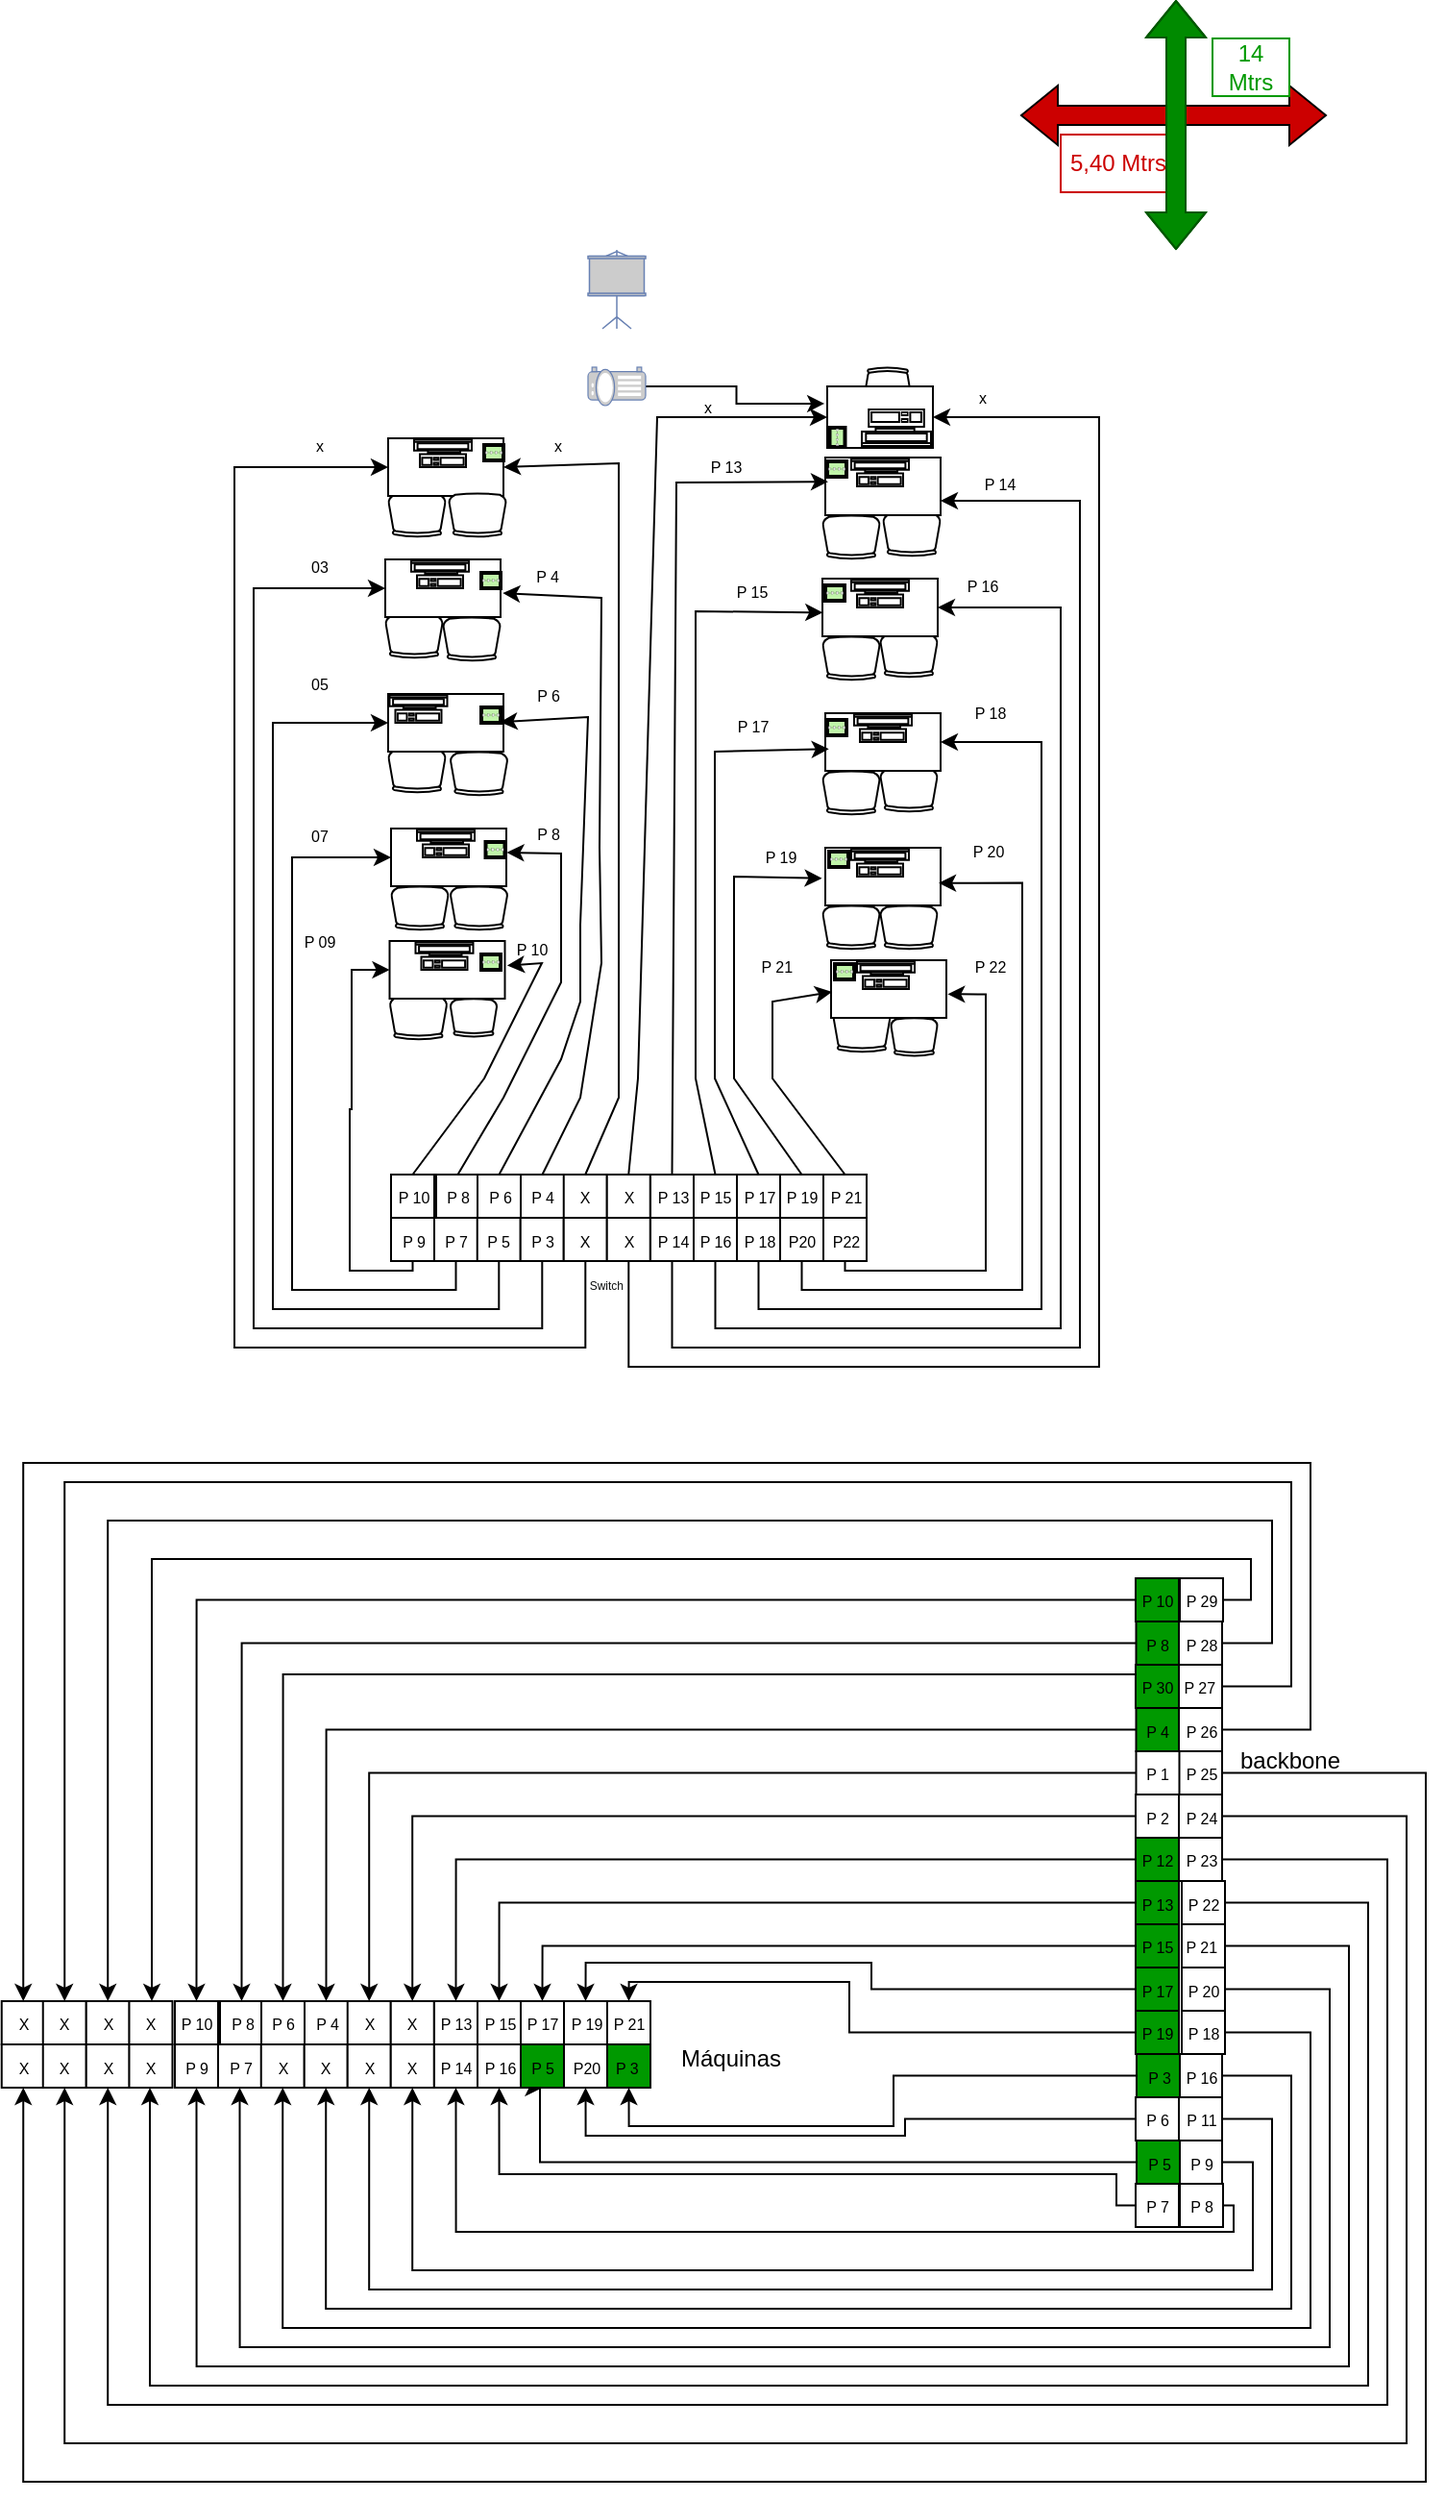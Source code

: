 <mxfile version="21.6.8" type="github" pages="3">
  <diagram name="Infraestrutura de Redes" id="T5pB055ITA6RkEdO5A4q">
    <mxGraphModel dx="1195" dy="1827" grid="1" gridSize="10" guides="1" tooltips="1" connect="1" arrows="1" fold="1" page="1" pageScale="1" pageWidth="827" pageHeight="1169" math="0" shadow="0">
      <root>
        <mxCell id="0" />
        <mxCell id="1" parent="0" />
        <mxCell id="0n9UJO-PWEgKDpVl8PzF-33" value="" style="verticalLabelPosition=bottom;html=1;verticalAlign=top;align=center;shape=mxgraph.floorplan.office_chair;shadow=0;rotation=-180;" parent="1" vertex="1">
          <mxGeometry x="280" y="125.5" width="30" height="23" as="geometry" />
        </mxCell>
        <mxCell id="0n9UJO-PWEgKDpVl8PzF-34" value="" style="shape=rect;shadow=0;html=1;rotation=-180;" parent="1" vertex="1">
          <mxGeometry x="280" y="97" width="60" height="30" as="geometry" />
        </mxCell>
        <mxCell id="0n9UJO-PWEgKDpVl8PzF-35" value="" style="verticalLabelPosition=bottom;html=1;verticalAlign=top;align=center;shape=mxgraph.floorplan.workstation;shadow=0;flipV=1;rotation=-180;" parent="1" vertex="1">
          <mxGeometry x="293.5" y="97" width="30" height="15" as="geometry" />
        </mxCell>
        <mxCell id="0n9UJO-PWEgKDpVl8PzF-36" value="" style="verticalLabelPosition=bottom;html=1;verticalAlign=top;align=center;shape=mxgraph.floorplan.office_chair;shadow=0;rotation=-180;" parent="1" vertex="1">
          <mxGeometry x="537.5" y="135.5" width="30" height="23" as="geometry" />
        </mxCell>
        <mxCell id="0n9UJO-PWEgKDpVl8PzF-37" value="" style="shape=rect;shadow=0;html=1;rotation=-180;" parent="1" vertex="1">
          <mxGeometry x="507.5" y="107" width="60" height="30" as="geometry" />
        </mxCell>
        <mxCell id="0n9UJO-PWEgKDpVl8PzF-38" value="" style="verticalLabelPosition=bottom;html=1;verticalAlign=top;align=center;shape=mxgraph.floorplan.workstation;shadow=0;flipV=1;rotation=-180;" parent="1" vertex="1">
          <mxGeometry x="521" y="107" width="30" height="15" as="geometry" />
        </mxCell>
        <mxCell id="0n9UJO-PWEgKDpVl8PzF-39" value="" style="verticalLabelPosition=bottom;html=1;verticalAlign=top;align=center;shape=mxgraph.floorplan.office_chair;shadow=0;rotation=-180;" parent="1" vertex="1">
          <mxGeometry x="278.5" y="188.5" width="30" height="23" as="geometry" />
        </mxCell>
        <mxCell id="0n9UJO-PWEgKDpVl8PzF-40" value="" style="shape=rect;shadow=0;html=1;rotation=-180;" parent="1" vertex="1">
          <mxGeometry x="278.5" y="160" width="60" height="30" as="geometry" />
        </mxCell>
        <mxCell id="0n9UJO-PWEgKDpVl8PzF-41" value="" style="verticalLabelPosition=bottom;html=1;verticalAlign=top;align=center;shape=mxgraph.floorplan.workstation;shadow=0;flipV=1;rotation=-180;" parent="1" vertex="1">
          <mxGeometry x="292" y="160" width="30" height="15" as="geometry" />
        </mxCell>
        <mxCell id="0n9UJO-PWEgKDpVl8PzF-42" value="" style="verticalLabelPosition=bottom;html=1;verticalAlign=top;align=center;shape=mxgraph.floorplan.office_chair;shadow=0;rotation=-180;" parent="1" vertex="1">
          <mxGeometry x="536" y="198.5" width="30" height="23" as="geometry" />
        </mxCell>
        <mxCell id="0n9UJO-PWEgKDpVl8PzF-43" value="" style="shape=rect;shadow=0;html=1;rotation=-180;" parent="1" vertex="1">
          <mxGeometry x="506" y="170" width="60" height="30" as="geometry" />
        </mxCell>
        <mxCell id="0n9UJO-PWEgKDpVl8PzF-44" value="" style="verticalLabelPosition=bottom;html=1;verticalAlign=top;align=center;shape=mxgraph.floorplan.workstation;shadow=0;flipV=1;rotation=-180;" parent="1" vertex="1">
          <mxGeometry x="521" y="170" width="30" height="15" as="geometry" />
        </mxCell>
        <mxCell id="0n9UJO-PWEgKDpVl8PzF-45" value="" style="verticalLabelPosition=bottom;html=1;verticalAlign=top;align=center;shape=mxgraph.floorplan.office_chair;shadow=0;rotation=-180;" parent="1" vertex="1">
          <mxGeometry x="280" y="258.5" width="30" height="23" as="geometry" />
        </mxCell>
        <mxCell id="0n9UJO-PWEgKDpVl8PzF-46" value="" style="shape=rect;shadow=0;html=1;rotation=-180;" parent="1" vertex="1">
          <mxGeometry x="280" y="230" width="60" height="30" as="geometry" />
        </mxCell>
        <mxCell id="0n9UJO-PWEgKDpVl8PzF-47" value="" style="verticalLabelPosition=bottom;html=1;verticalAlign=top;align=center;shape=mxgraph.floorplan.workstation;shadow=0;flipV=1;rotation=-180;" parent="1" vertex="1">
          <mxGeometry x="280.75" y="230" width="30" height="15" as="geometry" />
        </mxCell>
        <mxCell id="0n9UJO-PWEgKDpVl8PzF-48" value="" style="verticalLabelPosition=bottom;html=1;verticalAlign=top;align=center;shape=mxgraph.floorplan.office_chair;shadow=0;rotation=-180;" parent="1" vertex="1">
          <mxGeometry x="536" y="268.5" width="30" height="23" as="geometry" />
        </mxCell>
        <mxCell id="0n9UJO-PWEgKDpVl8PzF-49" value="" style="shape=rect;shadow=0;html=1;rotation=-180;" parent="1" vertex="1">
          <mxGeometry x="507.5" y="240" width="60" height="30" as="geometry" />
        </mxCell>
        <mxCell id="0n9UJO-PWEgKDpVl8PzF-50" value="" style="verticalLabelPosition=bottom;html=1;verticalAlign=top;align=center;shape=mxgraph.floorplan.workstation;shadow=0;flipV=1;rotation=-180;" parent="1" vertex="1">
          <mxGeometry x="522.5" y="240" width="30" height="15" as="geometry" />
        </mxCell>
        <mxCell id="0n9UJO-PWEgKDpVl8PzF-51" value="" style="verticalLabelPosition=bottom;html=1;verticalAlign=top;align=center;shape=mxgraph.floorplan.office_chair;shadow=0;rotation=-180;" parent="1" vertex="1">
          <mxGeometry x="281.5" y="330" width="30" height="23" as="geometry" />
        </mxCell>
        <mxCell id="0n9UJO-PWEgKDpVl8PzF-52" value="" style="shape=rect;shadow=0;html=1;rotation=-180;" parent="1" vertex="1">
          <mxGeometry x="281.5" y="300" width="60" height="30" as="geometry" />
        </mxCell>
        <mxCell id="0n9UJO-PWEgKDpVl8PzF-53" value="" style="verticalLabelPosition=bottom;html=1;verticalAlign=top;align=center;shape=mxgraph.floorplan.workstation;shadow=0;flipV=1;rotation=-180;" parent="1" vertex="1">
          <mxGeometry x="295" y="300" width="30" height="15" as="geometry" />
        </mxCell>
        <mxCell id="0n9UJO-PWEgKDpVl8PzF-54" value="" style="verticalLabelPosition=bottom;html=1;verticalAlign=top;align=center;shape=mxgraph.floorplan.office_chair;shadow=0;rotation=-180;" parent="1" vertex="1">
          <mxGeometry x="536" y="340" width="30" height="23" as="geometry" />
        </mxCell>
        <mxCell id="0n9UJO-PWEgKDpVl8PzF-55" value="" style="shape=rect;shadow=0;html=1;rotation=-180;" parent="1" vertex="1">
          <mxGeometry x="507.5" y="310" width="60" height="30" as="geometry" />
        </mxCell>
        <mxCell id="0n9UJO-PWEgKDpVl8PzF-56" value="" style="verticalLabelPosition=bottom;html=1;verticalAlign=top;align=center;shape=mxgraph.floorplan.workstation;shadow=0;flipV=1;rotation=-180;" parent="1" vertex="1">
          <mxGeometry x="521" y="310" width="30" height="15" as="geometry" />
        </mxCell>
        <mxCell id="0n9UJO-PWEgKDpVl8PzF-57" value="" style="verticalLabelPosition=bottom;html=1;verticalAlign=top;align=center;shape=mxgraph.floorplan.office_chair;shadow=0;" parent="1" vertex="1">
          <mxGeometry x="527.5" y="60" width="25" height="20" as="geometry" />
        </mxCell>
        <mxCell id="0n9UJO-PWEgKDpVl8PzF-58" value="" style="shape=rect;shadow=0;html=1;" parent="1" vertex="1">
          <mxGeometry x="508.5" y="70" width="55" height="32" as="geometry" />
        </mxCell>
        <mxCell id="0n9UJO-PWEgKDpVl8PzF-59" value="" style="verticalLabelPosition=bottom;html=1;verticalAlign=top;align=center;shape=mxgraph.floorplan.workstation;shadow=0;flipV=1;" parent="1" vertex="1">
          <mxGeometry x="526.5" y="82" width="36" height="20" as="geometry" />
        </mxCell>
        <mxCell id="0n9UJO-PWEgKDpVl8PzF-60" value="" style="verticalLabelPosition=bottom;html=1;verticalAlign=top;align=center;shape=mxgraph.floorplan.office_chair;shadow=0;rotation=-180;" parent="1" vertex="1">
          <mxGeometry x="311.5" y="125.5" width="30" height="23" as="geometry" />
        </mxCell>
        <mxCell id="0n9UJO-PWEgKDpVl8PzF-61" value="" style="verticalLabelPosition=bottom;html=1;verticalAlign=top;align=center;shape=mxgraph.floorplan.office_chair;shadow=0;rotation=-180;" parent="1" vertex="1">
          <mxGeometry x="280.75" y="387" width="30" height="23" as="geometry" />
        </mxCell>
        <mxCell id="0n9UJO-PWEgKDpVl8PzF-62" value="" style="shape=rect;shadow=0;html=1;rotation=-180;" parent="1" vertex="1">
          <mxGeometry x="280.75" y="358.5" width="60" height="30" as="geometry" />
        </mxCell>
        <mxCell id="0n9UJO-PWEgKDpVl8PzF-63" value="" style="verticalLabelPosition=bottom;html=1;verticalAlign=top;align=center;shape=mxgraph.floorplan.workstation;shadow=0;flipV=1;rotation=-180;" parent="1" vertex="1">
          <mxGeometry x="294.25" y="358.5" width="30" height="15" as="geometry" />
        </mxCell>
        <mxCell id="0n9UJO-PWEgKDpVl8PzF-65" value="" style="verticalLabelPosition=bottom;html=1;verticalAlign=top;align=center;shape=mxgraph.floorplan.office_chair;shadow=0;rotation=-180;" parent="1" vertex="1">
          <mxGeometry x="511.5" y="393.5" width="30" height="23" as="geometry" />
        </mxCell>
        <mxCell id="0n9UJO-PWEgKDpVl8PzF-66" value="" style="shape=rect;shadow=0;html=1;rotation=-180;" parent="1" vertex="1">
          <mxGeometry x="510.5" y="368.5" width="60" height="30" as="geometry" />
        </mxCell>
        <mxCell id="0n9UJO-PWEgKDpVl8PzF-67" value="" style="verticalLabelPosition=bottom;html=1;verticalAlign=top;align=center;shape=mxgraph.floorplan.workstation;shadow=0;flipV=1;rotation=-180;" parent="1" vertex="1">
          <mxGeometry x="524" y="368.5" width="30" height="15" as="geometry" />
        </mxCell>
        <mxCell id="0n9UJO-PWEgKDpVl8PzF-68" value="" style="verticalLabelPosition=bottom;html=1;verticalAlign=top;align=center;shape=mxgraph.floorplan.office_chair;shadow=0;rotation=-180;" parent="1" vertex="1">
          <mxGeometry x="541.5" y="398.5" width="24.5" height="20" as="geometry" />
        </mxCell>
        <mxCell id="0n9UJO-PWEgKDpVl8PzF-74" value="" style="verticalLabelPosition=bottom;html=1;verticalAlign=top;align=center;shape=mxgraph.floorplan.office_chair;shadow=0;rotation=-180;" parent="1" vertex="1">
          <mxGeometry x="506" y="340" width="30" height="23" as="geometry" />
        </mxCell>
        <mxCell id="0n9UJO-PWEgKDpVl8PzF-75" value="" style="verticalLabelPosition=bottom;html=1;verticalAlign=top;align=center;shape=mxgraph.floorplan.office_chair;shadow=0;rotation=-180;" parent="1" vertex="1">
          <mxGeometry x="312.25" y="330" width="30" height="23" as="geometry" />
        </mxCell>
        <mxCell id="0n9UJO-PWEgKDpVl8PzF-76" value="" style="verticalLabelPosition=bottom;html=1;verticalAlign=top;align=center;shape=mxgraph.floorplan.office_chair;shadow=0;rotation=-180;" parent="1" vertex="1">
          <mxGeometry x="506" y="270" width="30" height="23" as="geometry" />
        </mxCell>
        <mxCell id="0n9UJO-PWEgKDpVl8PzF-77" value="" style="verticalLabelPosition=bottom;html=1;verticalAlign=top;align=center;shape=mxgraph.floorplan.office_chair;shadow=0;rotation=-180;" parent="1" vertex="1">
          <mxGeometry x="312.25" y="260" width="30" height="23" as="geometry" />
        </mxCell>
        <mxCell id="0n9UJO-PWEgKDpVl8PzF-78" value="" style="verticalLabelPosition=bottom;html=1;verticalAlign=top;align=center;shape=mxgraph.floorplan.office_chair;shadow=0;rotation=-180;" parent="1" vertex="1">
          <mxGeometry x="308.5" y="190" width="30" height="23" as="geometry" />
        </mxCell>
        <mxCell id="0n9UJO-PWEgKDpVl8PzF-79" value="" style="verticalLabelPosition=bottom;html=1;verticalAlign=top;align=center;shape=mxgraph.floorplan.office_chair;shadow=0;rotation=-180;" parent="1" vertex="1">
          <mxGeometry x="506" y="200" width="30" height="23" as="geometry" />
        </mxCell>
        <mxCell id="0n9UJO-PWEgKDpVl8PzF-80" value="" style="verticalLabelPosition=bottom;html=1;verticalAlign=top;align=center;shape=mxgraph.floorplan.office_chair;shadow=0;rotation=-180;" parent="1" vertex="1">
          <mxGeometry x="506" y="137" width="30" height="23" as="geometry" />
        </mxCell>
        <mxCell id="6o5EObSqQ-A6p5sDB_kM-126" style="edgeStyle=orthogonalEdgeStyle;rounded=0;orthogonalLoop=1;jettySize=auto;html=1;entryX=-0.026;entryY=0.281;entryDx=0;entryDy=0;entryPerimeter=0;" parent="1" source="0n9UJO-PWEgKDpVl8PzF-158" target="0n9UJO-PWEgKDpVl8PzF-58" edge="1">
          <mxGeometry relative="1" as="geometry">
            <mxPoint x="490" y="70.0" as="targetPoint" />
          </mxGeometry>
        </mxCell>
        <mxCell id="0n9UJO-PWEgKDpVl8PzF-158" value="" style="fontColor=#0066CC;verticalAlign=top;verticalLabelPosition=bottom;labelPosition=center;align=center;html=1;outlineConnect=0;fillColor=#CCCCCC;strokeColor=#6881B3;gradientColor=none;gradientDirection=north;strokeWidth=2;shape=mxgraph.networks.video_projector;rotation=-180;" parent="1" vertex="1">
          <mxGeometry x="384" y="60" width="30" height="20" as="geometry" />
        </mxCell>
        <mxCell id="0n9UJO-PWEgKDpVl8PzF-160" value="" style="fontColor=#0066CC;verticalAlign=top;verticalLabelPosition=bottom;labelPosition=center;align=center;html=1;outlineConnect=0;fillColor=#CCCCCC;strokeColor=#6881B3;gradientColor=none;gradientDirection=north;strokeWidth=2;shape=mxgraph.networks.video_projector_screen;" parent="1" vertex="1">
          <mxGeometry x="384" y="-1" width="30" height="41" as="geometry" />
        </mxCell>
        <mxCell id="jtPfA3ehx5UTEgGUFtKM-3" value="" style="html=1;strokeWidth=2;outlineConnect=0;dashed=0;align=center;fontSize=8;fillColor=#c0f5a9;verticalLabelPosition=bottom;verticalAlign=top;shape=mxgraph.eip.routing_slip;" parent="1" vertex="1">
          <mxGeometry x="330" y="100.5" width="10" height="8" as="geometry" />
        </mxCell>
        <mxCell id="jtPfA3ehx5UTEgGUFtKM-4" value="" style="html=1;strokeWidth=2;outlineConnect=0;dashed=0;align=center;fontSize=8;fillColor=#c0f5a9;verticalLabelPosition=bottom;verticalAlign=top;shape=mxgraph.eip.routing_slip;" parent="1" vertex="1">
          <mxGeometry x="508.5" y="109" width="10" height="8" as="geometry" />
        </mxCell>
        <mxCell id="jtPfA3ehx5UTEgGUFtKM-5" value="" style="html=1;strokeWidth=2;outlineConnect=0;dashed=0;align=center;fontSize=8;fillColor=#c0f5a9;verticalLabelPosition=bottom;verticalAlign=top;shape=mxgraph.eip.routing_slip;rotation=90;" parent="1" vertex="1">
          <mxGeometry x="508.75" y="92.5" width="10" height="8" as="geometry" />
        </mxCell>
        <mxCell id="jtPfA3ehx5UTEgGUFtKM-6" value="" style="html=1;strokeWidth=2;outlineConnect=0;dashed=0;align=center;fontSize=8;fillColor=#c0f5a9;verticalLabelPosition=bottom;verticalAlign=top;shape=mxgraph.eip.routing_slip;" parent="1" vertex="1">
          <mxGeometry x="328.5" y="167" width="10" height="8" as="geometry" />
        </mxCell>
        <mxCell id="jtPfA3ehx5UTEgGUFtKM-7" value="" style="html=1;strokeWidth=2;outlineConnect=0;dashed=0;align=center;fontSize=8;fillColor=#c0f5a9;verticalLabelPosition=bottom;verticalAlign=top;shape=mxgraph.eip.routing_slip;" parent="1" vertex="1">
          <mxGeometry x="507.5" y="173.5" width="10" height="8" as="geometry" />
        </mxCell>
        <mxCell id="jtPfA3ehx5UTEgGUFtKM-8" value="" style="html=1;strokeWidth=2;outlineConnect=0;dashed=0;align=center;fontSize=8;fillColor=#c0f5a9;verticalLabelPosition=bottom;verticalAlign=top;shape=mxgraph.eip.routing_slip;" parent="1" vertex="1">
          <mxGeometry x="328.5" y="237" width="10" height="8" as="geometry" />
        </mxCell>
        <mxCell id="jtPfA3ehx5UTEgGUFtKM-9" value="" style="html=1;strokeWidth=2;outlineConnect=0;dashed=0;align=center;fontSize=8;fillColor=#c0f5a9;verticalLabelPosition=bottom;verticalAlign=top;shape=mxgraph.eip.routing_slip;" parent="1" vertex="1">
          <mxGeometry x="508.5" y="243.5" width="10" height="8" as="geometry" />
        </mxCell>
        <mxCell id="jtPfA3ehx5UTEgGUFtKM-10" value="" style="html=1;strokeWidth=2;outlineConnect=0;dashed=0;align=center;fontSize=8;fillColor=#c0f5a9;verticalLabelPosition=bottom;verticalAlign=top;shape=mxgraph.eip.routing_slip;" parent="1" vertex="1">
          <mxGeometry x="330.75" y="307" width="10" height="8" as="geometry" />
        </mxCell>
        <mxCell id="jtPfA3ehx5UTEgGUFtKM-11" value="" style="html=1;strokeWidth=2;outlineConnect=0;dashed=0;align=center;fontSize=8;fillColor=#c0f5a9;verticalLabelPosition=bottom;verticalAlign=top;shape=mxgraph.eip.routing_slip;" parent="1" vertex="1">
          <mxGeometry x="509.5" y="312" width="10" height="8" as="geometry" />
        </mxCell>
        <mxCell id="jtPfA3ehx5UTEgGUFtKM-12" value="" style="html=1;strokeWidth=2;outlineConnect=0;dashed=0;align=center;fontSize=8;fillColor=#c0f5a9;verticalLabelPosition=bottom;verticalAlign=top;shape=mxgraph.eip.routing_slip;" parent="1" vertex="1">
          <mxGeometry x="512.5" y="370.5" width="10" height="8" as="geometry" />
        </mxCell>
        <mxCell id="jtPfA3ehx5UTEgGUFtKM-17" value="" style="html=1;strokeWidth=2;outlineConnect=0;dashed=0;align=center;fontSize=8;fillColor=#c0f5a9;verticalLabelPosition=bottom;verticalAlign=top;shape=mxgraph.eip.routing_slip;" parent="1" vertex="1">
          <mxGeometry x="328.5" y="365.5" width="10" height="8" as="geometry" />
        </mxCell>
        <mxCell id="jtPfA3ehx5UTEgGUFtKM-32" value="&lt;font style=&quot;&quot;&gt;&lt;font style=&quot;font-size: 8px;&quot;&gt;P 15&lt;/font&gt;&lt;br&gt;&lt;/font&gt;" style="text;html=1;strokeColor=none;fillColor=none;align=center;verticalAlign=middle;whiteSpace=wrap;rounded=0;" parent="1" vertex="1">
          <mxGeometry x="447.5" y="162.5" width="42.5" height="27.5" as="geometry" />
        </mxCell>
        <mxCell id="jtPfA3ehx5UTEgGUFtKM-34" value="&lt;font style=&quot;&quot;&gt;&lt;font style=&quot;font-size: 8px;&quot;&gt;P 13&lt;/font&gt;&lt;br&gt;&lt;/font&gt;" style="text;html=1;strokeColor=none;fillColor=none;align=center;verticalAlign=middle;whiteSpace=wrap;rounded=0;" parent="1" vertex="1">
          <mxGeometry x="437.34" y="99" width="38.25" height="23" as="geometry" />
        </mxCell>
        <mxCell id="jtPfA3ehx5UTEgGUFtKM-36" value="&lt;font style=&quot;&quot;&gt;&lt;font style=&quot;font-size: 8px;&quot;&gt;P 4&lt;/font&gt;&lt;br&gt;&lt;/font&gt;" style="text;html=1;strokeColor=none;fillColor=none;align=center;verticalAlign=middle;whiteSpace=wrap;rounded=0;" parent="1" vertex="1">
          <mxGeometry x="344.5" y="156" width="35.5" height="23" as="geometry" />
        </mxCell>
        <mxCell id="jtPfA3ehx5UTEgGUFtKM-37" value="&lt;font style=&quot;&quot;&gt;&lt;span style=&quot;font-size: 8px;&quot;&gt;P 6&lt;/span&gt;&lt;br&gt;&lt;/font&gt;" style="text;html=1;strokeColor=none;fillColor=none;align=center;verticalAlign=middle;whiteSpace=wrap;rounded=0;" parent="1" vertex="1">
          <mxGeometry x="347" y="220" width="33" height="20" as="geometry" />
        </mxCell>
        <mxCell id="jtPfA3ehx5UTEgGUFtKM-38" value="&lt;font style=&quot;&quot;&gt;&lt;font style=&quot;font-size: 8px;&quot;&gt;P 8&lt;/font&gt;&lt;br&gt;&lt;/font&gt;" style="text;html=1;strokeColor=none;fillColor=none;align=center;verticalAlign=middle;whiteSpace=wrap;rounded=0;" parent="1" vertex="1">
          <mxGeometry x="347" y="293" width="33" height="17" as="geometry" />
        </mxCell>
        <mxCell id="jtPfA3ehx5UTEgGUFtKM-42" value="&lt;font style=&quot;&quot;&gt;&lt;font style=&quot;font-size: 8px;&quot;&gt;x&lt;/font&gt;&lt;br&gt;&lt;/font&gt;" style="text;html=1;strokeColor=none;fillColor=none;align=center;verticalAlign=middle;whiteSpace=wrap;rounded=0;" parent="1" vertex="1">
          <mxGeometry x="424.75" y="67.5" width="42.66" height="25" as="geometry" />
        </mxCell>
        <mxCell id="jtPfA3ehx5UTEgGUFtKM-43" value="&lt;font style=&quot;&quot;&gt;&lt;font style=&quot;font-size: 8px;&quot;&gt;P 17&lt;/font&gt;&lt;br&gt;&lt;/font&gt;" style="text;html=1;strokeColor=none;fillColor=none;align=center;verticalAlign=middle;whiteSpace=wrap;rounded=0;" parent="1" vertex="1">
          <mxGeometry x="453.75" y="233.5" width="32.33" height="25" as="geometry" />
        </mxCell>
        <mxCell id="jtPfA3ehx5UTEgGUFtKM-44" value="&lt;font style=&quot;&quot;&gt;&lt;span style=&quot;font-size: 8px;&quot;&gt;P 19&lt;/span&gt;&lt;br&gt;&lt;/font&gt;" style="text;html=1;strokeColor=none;fillColor=none;align=center;verticalAlign=middle;whiteSpace=wrap;rounded=0;" parent="1" vertex="1">
          <mxGeometry x="467.5" y="307" width="32.5" height="13" as="geometry" />
        </mxCell>
        <mxCell id="jtPfA3ehx5UTEgGUFtKM-45" value="&lt;font style=&quot;&quot;&gt;&lt;font style=&quot;font-size: 8px;&quot;&gt;P 10&lt;/font&gt;&lt;br&gt;&lt;/font&gt;" style="text;html=1;strokeColor=none;fillColor=none;align=center;verticalAlign=middle;whiteSpace=wrap;rounded=0;" parent="1" vertex="1">
          <mxGeometry x="338.5" y="353" width="31.5" height="17" as="geometry" />
        </mxCell>
        <mxCell id="jtPfA3ehx5UTEgGUFtKM-46" value="&lt;font style=&quot;&quot;&gt;&lt;font style=&quot;font-size: 8px;&quot;&gt;P 21&amp;nbsp;&lt;/font&gt;&lt;br&gt;&lt;/font&gt;" style="text;html=1;strokeColor=none;fillColor=none;align=center;verticalAlign=middle;whiteSpace=wrap;rounded=0;" parent="1" vertex="1">
          <mxGeometry x="467.41" y="361" width="32.59" height="19" as="geometry" />
        </mxCell>
        <mxCell id="jtPfA3ehx5UTEgGUFtKM-65" value="" style="endArrow=classic;html=1;rounded=0;exitX=0.5;exitY=0;exitDx=0;exitDy=0;entryX=0;entryY=0.5;entryDx=0;entryDy=0;" parent="1" source="swVRh8Jhqd116b986KVO-66" target="0n9UJO-PWEgKDpVl8PzF-34" edge="1">
          <mxGeometry width="50" height="50" relative="1" as="geometry">
            <mxPoint x="384.625" y="607.5" as="sourcePoint" />
            <mxPoint x="370" y="110" as="targetPoint" />
            <Array as="points">
              <mxPoint x="400" y="440" />
              <mxPoint x="400" y="110" />
            </Array>
          </mxGeometry>
        </mxCell>
        <mxCell id="jtPfA3ehx5UTEgGUFtKM-68" value="" style="endArrow=classic;html=1;rounded=0;exitX=0.5;exitY=0;exitDx=0;exitDy=0;entryX=-0.019;entryY=0.416;entryDx=0;entryDy=0;entryPerimeter=0;" parent="1" target="0n9UJO-PWEgKDpVl8PzF-40" edge="1" source="swVRh8Jhqd116b986KVO-51">
          <mxGeometry width="50" height="50" relative="1" as="geometry">
            <mxPoint x="347.147" y="609.205" as="sourcePoint" />
            <mxPoint x="360.75" y="175" as="targetPoint" />
            <Array as="points">
              <mxPoint x="380" y="440" />
              <mxPoint x="391" y="370" />
              <mxPoint x="390" y="310" />
              <mxPoint x="391" y="180" />
            </Array>
          </mxGeometry>
        </mxCell>
        <mxCell id="jtPfA3ehx5UTEgGUFtKM-72" value="" style="endArrow=classic;html=1;rounded=0;exitX=0.5;exitY=0;exitDx=0;exitDy=0;entryX=-0.004;entryY=0.585;entryDx=0;entryDy=0;entryPerimeter=0;" parent="1" source="swVRh8Jhqd116b986KVO-49" target="0n9UJO-PWEgKDpVl8PzF-52" edge="1">
          <mxGeometry width="50" height="50" relative="1" as="geometry">
            <mxPoint x="268.875" y="605" as="sourcePoint" />
            <mxPoint x="360" y="320" as="targetPoint" />
            <Array as="points">
              <mxPoint x="340" y="440" />
              <mxPoint x="370" y="380" />
              <mxPoint x="370" y="313" />
            </Array>
          </mxGeometry>
        </mxCell>
        <mxCell id="jtPfA3ehx5UTEgGUFtKM-77" value="" style="endArrow=classic;html=1;rounded=0;exitX=0.5;exitY=0;exitDx=0;exitDy=0;entryX=0.029;entryY=0.512;entryDx=0;entryDy=0;entryPerimeter=0;" parent="1" source="swVRh8Jhqd116b986KVO-50" target="0n9UJO-PWEgKDpVl8PzF-46" edge="1">
          <mxGeometry width="50" height="50" relative="1" as="geometry">
            <mxPoint x="306.125" y="607.5" as="sourcePoint" />
            <mxPoint x="354" y="242" as="targetPoint" />
            <Array as="points">
              <mxPoint x="370" y="420" />
              <mxPoint x="380" y="390" />
              <mxPoint x="380" y="350" />
              <mxPoint x="384" y="242" />
            </Array>
          </mxGeometry>
        </mxCell>
        <mxCell id="jtPfA3ehx5UTEgGUFtKM-80" value="" style="endArrow=classic;html=1;rounded=0;exitX=0.5;exitY=0;exitDx=0;exitDy=0;entryX=-0.02;entryY=0.573;entryDx=0;entryDy=0;entryPerimeter=0;" parent="1" target="0n9UJO-PWEgKDpVl8PzF-62" edge="1" source="swVRh8Jhqd116b986KVO-48">
          <mxGeometry width="50" height="50" relative="1" as="geometry">
            <mxPoint x="233.926" y="606.163" as="sourcePoint" />
            <mxPoint x="350" y="370" as="targetPoint" />
            <Array as="points">
              <mxPoint x="330" y="430" />
              <mxPoint x="360" y="370" />
            </Array>
          </mxGeometry>
        </mxCell>
        <mxCell id="jtPfA3ehx5UTEgGUFtKM-85" value="" style="endArrow=classic;html=1;rounded=0;exitX=0.5;exitY=0;exitDx=0;exitDy=0;entryX=0;entryY=0.5;entryDx=0;entryDy=0;" parent="1" target="0n9UJO-PWEgKDpVl8PzF-58" edge="1" source="swVRh8Jhqd116b986KVO-67">
          <mxGeometry width="50" height="50" relative="1" as="geometry">
            <mxPoint x="425.5" y="607.5" as="sourcePoint" />
            <mxPoint x="490" y="90" as="targetPoint" />
            <Array as="points">
              <mxPoint x="410" y="430" />
              <mxPoint x="420" y="86" />
            </Array>
          </mxGeometry>
        </mxCell>
        <mxCell id="jtPfA3ehx5UTEgGUFtKM-86" value="" style="endArrow=classic;html=1;rounded=0;exitX=0.5;exitY=0;exitDx=0;exitDy=0;entryX=0.975;entryY=0.581;entryDx=0;entryDy=0;entryPerimeter=0;" parent="1" target="0n9UJO-PWEgKDpVl8PzF-37" edge="1" source="swVRh8Jhqd116b986KVO-56">
          <mxGeometry width="50" height="50" relative="1" as="geometry">
            <mxPoint x="469.545" y="608.365" as="sourcePoint" />
            <mxPoint x="480" y="120" as="targetPoint" />
            <Array as="points">
              <mxPoint x="430" y="120" />
            </Array>
          </mxGeometry>
        </mxCell>
        <mxCell id="jtPfA3ehx5UTEgGUFtKM-97" value="" style="endArrow=classic;html=1;rounded=0;entryX=0.998;entryY=0.412;entryDx=0;entryDy=0;entryPerimeter=0;exitX=0.5;exitY=0;exitDx=0;exitDy=0;" parent="1" target="0n9UJO-PWEgKDpVl8PzF-43" edge="1" source="swVRh8Jhqd116b986KVO-57">
          <mxGeometry width="50" height="50" relative="1" as="geometry">
            <mxPoint x="514.887" y="609.773" as="sourcePoint" />
            <mxPoint x="500" y="190" as="targetPoint" />
            <Array as="points">
              <mxPoint x="440" y="430" />
              <mxPoint x="440" y="187" />
            </Array>
          </mxGeometry>
        </mxCell>
        <mxCell id="jtPfA3ehx5UTEgGUFtKM-98" value="" style="endArrow=classic;html=1;rounded=0;entryX=0.969;entryY=0.379;entryDx=0;entryDy=0;entryPerimeter=0;exitX=0.5;exitY=0;exitDx=0;exitDy=0;" parent="1" target="0n9UJO-PWEgKDpVl8PzF-49" edge="1" source="swVRh8Jhqd116b986KVO-58">
          <mxGeometry width="50" height="50" relative="1" as="geometry">
            <mxPoint x="557.388" y="609.597" as="sourcePoint" />
            <mxPoint x="480" y="257" as="targetPoint" />
            <Array as="points">
              <mxPoint x="450" y="430" />
              <mxPoint x="450" y="260" />
            </Array>
          </mxGeometry>
        </mxCell>
        <mxCell id="jtPfA3ehx5UTEgGUFtKM-99" value="" style="endArrow=classic;html=1;rounded=0;exitX=0.5;exitY=0;exitDx=0;exitDy=0;entryX=1.029;entryY=0.469;entryDx=0;entryDy=0;entryPerimeter=0;" parent="1" target="0n9UJO-PWEgKDpVl8PzF-55" edge="1" source="swVRh8Jhqd116b986KVO-59">
          <mxGeometry width="50" height="50" relative="1" as="geometry">
            <mxPoint x="610.0" y="608.75" as="sourcePoint" />
            <mxPoint x="480" y="340" as="targetPoint" />
            <Array as="points">
              <mxPoint x="460" y="430" />
              <mxPoint x="460" y="325" />
            </Array>
          </mxGeometry>
        </mxCell>
        <mxCell id="jtPfA3ehx5UTEgGUFtKM-100" value="" style="endArrow=classic;html=1;rounded=0;entryX=0.99;entryY=0.451;entryDx=0;entryDy=0;entryPerimeter=0;exitX=0.5;exitY=0;exitDx=0;exitDy=0;" parent="1" target="0n9UJO-PWEgKDpVl8PzF-66" edge="1" source="swVRh8Jhqd116b986KVO-60">
          <mxGeometry width="50" height="50" relative="1" as="geometry">
            <mxPoint x="651.917" y="606.032" as="sourcePoint" />
            <mxPoint x="490" y="384" as="targetPoint" />
            <Array as="points">
              <mxPoint x="480" y="430" />
              <mxPoint x="480" y="390" />
            </Array>
          </mxGeometry>
        </mxCell>
        <mxCell id="6o5EObSqQ-A6p5sDB_kM-13" value="" style="verticalLabelPosition=bottom;html=1;verticalAlign=top;align=center;shape=mxgraph.floorplan.office_chair;shadow=0;rotation=-180;" parent="1" vertex="1">
          <mxGeometry x="312.25" y="388.5" width="24.5" height="20" as="geometry" />
        </mxCell>
        <mxCell id="7lzPXj1ygBglbqnLbxSD-1" value="&lt;h1 style=&quot;box-sizing: border-box; padding: 0px; margin-top: 0px; margin-right: 0px; margin-left: 0px; text-rendering: optimizelegibility; font-weight: 400; color: rgb(15, 17, 17); font-family: Arial, sans-serif; text-align: start; background-color: rgb(255, 255, 255); margin-bottom: 0px !important; line-height: 32px !important;&quot; class=&quot;a-size-large a-spacing-none&quot;&gt;&lt;font style=&quot;font-size: 6px;&quot;&gt;Switch&amp;nbsp;&lt;/font&gt;&lt;/h1&gt;" style="text;html=1;strokeColor=none;fillColor=none;align=center;verticalAlign=middle;whiteSpace=wrap;rounded=0;" parent="1" vertex="1">
          <mxGeometry x="384" y="525" width="21" height="17.5" as="geometry" />
        </mxCell>
        <mxCell id="Apz3P3tIX5otPCJHPMsc-9" value="&lt;font style=&quot;&quot;&gt;&lt;font style=&quot;font-size: 8px;&quot;&gt;x&lt;/font&gt;&lt;br&gt;&lt;/font&gt;" style="text;html=1;strokeColor=none;fillColor=none;align=center;verticalAlign=middle;whiteSpace=wrap;rounded=0;" parent="1" vertex="1">
          <mxGeometry x="347" y="87" width="42.66" height="25" as="geometry" />
        </mxCell>
        <mxCell id="Apz3P3tIX5otPCJHPMsc-18" value="&lt;font style=&quot;&quot;&gt;&lt;font style=&quot;font-size: 8px;&quot;&gt;P 22&lt;/font&gt;&lt;br&gt;&lt;/font&gt;" style="text;html=1;strokeColor=none;fillColor=none;align=center;verticalAlign=middle;whiteSpace=wrap;rounded=0;" parent="1" vertex="1">
          <mxGeometry x="571.84" y="358" width="42.66" height="25" as="geometry" />
        </mxCell>
        <mxCell id="Apz3P3tIX5otPCJHPMsc-19" value="&lt;font style=&quot;&quot;&gt;&lt;font style=&quot;font-size: 8px;&quot;&gt;P 20&lt;/font&gt;&lt;br&gt;&lt;/font&gt;" style="text;html=1;strokeColor=none;fillColor=none;align=center;verticalAlign=middle;whiteSpace=wrap;rounded=0;" parent="1" vertex="1">
          <mxGeometry x="570.5" y="298.5" width="42.66" height="25" as="geometry" />
        </mxCell>
        <mxCell id="Apz3P3tIX5otPCJHPMsc-20" value="&lt;font style=&quot;&quot;&gt;&lt;font style=&quot;font-size: 8px;&quot;&gt;P 18&lt;/font&gt;&lt;br&gt;&lt;/font&gt;" style="text;html=1;strokeColor=none;fillColor=none;align=center;verticalAlign=middle;whiteSpace=wrap;rounded=0;" parent="1" vertex="1">
          <mxGeometry x="571.84" y="226.5" width="42.66" height="25" as="geometry" />
        </mxCell>
        <mxCell id="Apz3P3tIX5otPCJHPMsc-21" value="&lt;font style=&quot;&quot;&gt;&lt;font style=&quot;font-size: 8px;&quot;&gt;P 16&lt;/font&gt;&lt;br&gt;&lt;/font&gt;" style="text;html=1;strokeColor=none;fillColor=none;align=center;verticalAlign=middle;whiteSpace=wrap;rounded=0;" parent="1" vertex="1">
          <mxGeometry x="567.5" y="160" width="42.66" height="25" as="geometry" />
        </mxCell>
        <mxCell id="Apz3P3tIX5otPCJHPMsc-22" value="&lt;font style=&quot;&quot;&gt;&lt;font style=&quot;font-size: 8px;&quot;&gt;P 14&lt;/font&gt;&lt;br&gt;&lt;/font&gt;" style="text;html=1;strokeColor=none;fillColor=none;align=center;verticalAlign=middle;whiteSpace=wrap;rounded=0;" parent="1" vertex="1">
          <mxGeometry x="577.34" y="107" width="42.66" height="25" as="geometry" />
        </mxCell>
        <mxCell id="Apz3P3tIX5otPCJHPMsc-23" value="&lt;font style=&quot;&quot;&gt;&lt;font style=&quot;font-size: 8px;&quot;&gt;x&lt;/font&gt;&lt;br&gt;&lt;/font&gt;" style="text;html=1;strokeColor=none;fillColor=none;align=center;verticalAlign=middle;whiteSpace=wrap;rounded=0;" parent="1" vertex="1">
          <mxGeometry x="567.5" y="62" width="42.66" height="25" as="geometry" />
        </mxCell>
        <mxCell id="Apz3P3tIX5otPCJHPMsc-24" value="&lt;font style=&quot;&quot;&gt;&lt;font style=&quot;font-size: 8px;&quot;&gt;P 09&lt;/font&gt;&lt;br&gt;&lt;/font&gt;" style="text;html=1;strokeColor=none;fillColor=none;align=center;verticalAlign=middle;whiteSpace=wrap;rounded=0;" parent="1" vertex="1">
          <mxGeometry x="222.66" y="345" width="42.66" height="25" as="geometry" />
        </mxCell>
        <mxCell id="Apz3P3tIX5otPCJHPMsc-25" value="&lt;font style=&quot;&quot;&gt;&lt;font style=&quot;font-size: 8px;&quot;&gt;07&lt;/font&gt;&lt;br&gt;&lt;/font&gt;" style="text;html=1;strokeColor=none;fillColor=none;align=center;verticalAlign=middle;whiteSpace=wrap;rounded=0;" parent="1" vertex="1">
          <mxGeometry x="223.42" y="290" width="42.66" height="25" as="geometry" />
        </mxCell>
        <mxCell id="Apz3P3tIX5otPCJHPMsc-26" value="&lt;font style=&quot;&quot;&gt;&lt;font style=&quot;font-size: 8px;&quot;&gt;05&lt;/font&gt;&lt;br&gt;&lt;/font&gt;" style="text;html=1;strokeColor=none;fillColor=none;align=center;verticalAlign=middle;whiteSpace=wrap;rounded=0;" parent="1" vertex="1">
          <mxGeometry x="223.42" y="211.5" width="42.66" height="25" as="geometry" />
        </mxCell>
        <mxCell id="Apz3P3tIX5otPCJHPMsc-27" value="&lt;font style=&quot;&quot;&gt;&lt;font style=&quot;font-size: 8px;&quot;&gt;03&lt;/font&gt;&lt;br&gt;&lt;/font&gt;" style="text;html=1;strokeColor=none;fillColor=none;align=center;verticalAlign=middle;whiteSpace=wrap;rounded=0;" parent="1" vertex="1">
          <mxGeometry x="222.66" y="150" width="42.66" height="25" as="geometry" />
        </mxCell>
        <mxCell id="Apz3P3tIX5otPCJHPMsc-28" value="&lt;font style=&quot;&quot;&gt;&lt;font style=&quot;font-size: 8px;&quot;&gt;x&lt;/font&gt;&lt;br&gt;&lt;/font&gt;" style="text;html=1;strokeColor=none;fillColor=none;align=center;verticalAlign=middle;whiteSpace=wrap;rounded=0;" parent="1" vertex="1">
          <mxGeometry x="223.42" y="87" width="42.66" height="25" as="geometry" />
        </mxCell>
        <mxCell id="yVj5H6VJtPxAa5KGGeWB-1" value="" style="shape=flexArrow;endArrow=classic;startArrow=classic;html=1;rounded=0;fillColor=#cc0000;" edge="1" parent="1">
          <mxGeometry width="100" height="100" relative="1" as="geometry">
            <mxPoint x="609" y="-71" as="sourcePoint" />
            <mxPoint x="768.5" y="-71" as="targetPoint" />
          </mxGeometry>
        </mxCell>
        <mxCell id="yVj5H6VJtPxAa5KGGeWB-2" value="&lt;font color=&quot;#cc0000&quot;&gt;5,40 Mtrs&lt;/font&gt;" style="text;html=1;strokeColor=#CC0000;fillColor=none;align=center;verticalAlign=middle;whiteSpace=wrap;rounded=0;" vertex="1" parent="1">
          <mxGeometry x="630" y="-61" width="60" height="30" as="geometry" />
        </mxCell>
        <mxCell id="yVj5H6VJtPxAa5KGGeWB-3" value="" style="shape=flexArrow;endArrow=classic;startArrow=classic;html=1;rounded=0;fillColor=#008a00;strokeColor=#005700;" edge="1" parent="1">
          <mxGeometry width="100" height="100" relative="1" as="geometry">
            <mxPoint x="690" y="-1" as="sourcePoint" />
            <mxPoint x="690" y="-131" as="targetPoint" />
            <Array as="points">
              <mxPoint x="690" y="-81" />
            </Array>
          </mxGeometry>
        </mxCell>
        <mxCell id="yVj5H6VJtPxAa5KGGeWB-4" value="&lt;font color=&quot;#009900&quot;&gt;14 Mtrs&lt;/font&gt;" style="text;html=1;strokeColor=#009900;fillColor=none;align=center;verticalAlign=middle;whiteSpace=wrap;rounded=0;" vertex="1" parent="1">
          <mxGeometry x="709" y="-111" width="40" height="30" as="geometry" />
        </mxCell>
        <mxCell id="swVRh8Jhqd116b986KVO-192" style="edgeStyle=orthogonalEdgeStyle;rounded=0;orthogonalLoop=1;jettySize=auto;html=1;entryX=0.5;entryY=0;entryDx=0;entryDy=0;exitX=0;exitY=0.5;exitDx=0;exitDy=0;" edge="1" parent="1" source="swVRh8Jhqd116b986KVO-17" target="swVRh8Jhqd116b986KVO-164">
          <mxGeometry relative="1" as="geometry">
            <Array as="points">
              <mxPoint x="180" y="701" />
            </Array>
          </mxGeometry>
        </mxCell>
        <mxCell id="swVRh8Jhqd116b986KVO-17" value="&lt;font style=&quot;font-size: 8px;&quot;&gt;P 10&lt;/font&gt;" style="whiteSpace=wrap;html=1;aspect=fixed;strokeColor=default;fillColor=#009900;" vertex="1" parent="1">
          <mxGeometry x="669" y="690" width="22.5" height="22.5" as="geometry" />
        </mxCell>
        <mxCell id="swVRh8Jhqd116b986KVO-193" style="edgeStyle=orthogonalEdgeStyle;rounded=0;orthogonalLoop=1;jettySize=auto;html=1;entryX=0.5;entryY=0;entryDx=0;entryDy=0;" edge="1" parent="1" source="swVRh8Jhqd116b986KVO-20" target="swVRh8Jhqd116b986KVO-165">
          <mxGeometry relative="1" as="geometry" />
        </mxCell>
        <mxCell id="swVRh8Jhqd116b986KVO-20" value="&lt;font style=&quot;font-size: 8px;&quot;&gt;P 8&lt;/font&gt;" style="whiteSpace=wrap;html=1;aspect=fixed;strokeColor=default;fillColor=#009900;" vertex="1" parent="1">
          <mxGeometry x="669.25" y="712.5" width="22.5" height="22.5" as="geometry" />
        </mxCell>
        <mxCell id="swVRh8Jhqd116b986KVO-194" style="edgeStyle=orthogonalEdgeStyle;rounded=0;orthogonalLoop=1;jettySize=auto;html=1;entryX=0.5;entryY=0;entryDx=0;entryDy=0;" edge="1" parent="1" source="swVRh8Jhqd116b986KVO-21" target="swVRh8Jhqd116b986KVO-166">
          <mxGeometry relative="1" as="geometry">
            <Array as="points">
              <mxPoint x="225" y="740" />
            </Array>
          </mxGeometry>
        </mxCell>
        <mxCell id="swVRh8Jhqd116b986KVO-21" value="&lt;font style=&quot;font-size: 8px;&quot;&gt;P 30&lt;/font&gt;" style="whiteSpace=wrap;html=1;aspect=fixed;strokeColor=default;fillColor=#009900;" vertex="1" parent="1">
          <mxGeometry x="669" y="735" width="22.5" height="22.5" as="geometry" />
        </mxCell>
        <mxCell id="swVRh8Jhqd116b986KVO-195" style="edgeStyle=orthogonalEdgeStyle;rounded=0;orthogonalLoop=1;jettySize=auto;html=1;entryX=0.5;entryY=0;entryDx=0;entryDy=0;" edge="1" parent="1" source="swVRh8Jhqd116b986KVO-22" target="swVRh8Jhqd116b986KVO-167">
          <mxGeometry relative="1" as="geometry" />
        </mxCell>
        <mxCell id="swVRh8Jhqd116b986KVO-22" value="&lt;font style=&quot;font-size: 8px;&quot;&gt;P 4&lt;/font&gt;" style="whiteSpace=wrap;html=1;aspect=fixed;strokeColor=default;fillColor=#009900;" vertex="1" parent="1">
          <mxGeometry x="669.25" y="757.5" width="22.5" height="22.5" as="geometry" />
        </mxCell>
        <mxCell id="swVRh8Jhqd116b986KVO-248" style="edgeStyle=orthogonalEdgeStyle;rounded=0;orthogonalLoop=1;jettySize=auto;html=1;entryX=0.5;entryY=1;entryDx=0;entryDy=0;" edge="1" parent="1" source="swVRh8Jhqd116b986KVO-25" target="swVRh8Jhqd116b986KVO-177">
          <mxGeometry relative="1" as="geometry">
            <Array as="points">
              <mxPoint x="720" y="1016" />
              <mxPoint x="720" y="1030" />
              <mxPoint x="315" y="1030" />
            </Array>
          </mxGeometry>
        </mxCell>
        <mxCell id="swVRh8Jhqd116b986KVO-25" value="&lt;font style=&quot;font-size: 8px;&quot;&gt;P 8&lt;/font&gt;" style="whiteSpace=wrap;html=1;aspect=fixed;" vertex="1" parent="1">
          <mxGeometry x="692" y="1005" width="22.5" height="22.5" as="geometry" />
        </mxCell>
        <mxCell id="swVRh8Jhqd116b986KVO-249" style="edgeStyle=orthogonalEdgeStyle;rounded=0;orthogonalLoop=1;jettySize=auto;html=1;entryX=0.5;entryY=1;entryDx=0;entryDy=0;" edge="1" parent="1" source="swVRh8Jhqd116b986KVO-26" target="swVRh8Jhqd116b986KVO-185">
          <mxGeometry relative="1" as="geometry">
            <Array as="points">
              <mxPoint x="730" y="994" />
              <mxPoint x="730" y="1050" />
              <mxPoint x="293" y="1050" />
            </Array>
          </mxGeometry>
        </mxCell>
        <mxCell id="swVRh8Jhqd116b986KVO-26" value="&lt;font style=&quot;font-size: 8px;&quot;&gt;P 9&lt;/font&gt;" style="whiteSpace=wrap;html=1;aspect=fixed;" vertex="1" parent="1">
          <mxGeometry x="691.5" y="982.5" width="22.5" height="22.5" as="geometry" />
        </mxCell>
        <mxCell id="swVRh8Jhqd116b986KVO-250" style="edgeStyle=orthogonalEdgeStyle;rounded=0;orthogonalLoop=1;jettySize=auto;html=1;entryX=0.5;entryY=1;entryDx=0;entryDy=0;" edge="1" parent="1" source="swVRh8Jhqd116b986KVO-27" target="swVRh8Jhqd116b986KVO-184">
          <mxGeometry relative="1" as="geometry">
            <Array as="points">
              <mxPoint x="740" y="971" />
              <mxPoint x="740" y="1060" />
              <mxPoint x="270" y="1060" />
            </Array>
          </mxGeometry>
        </mxCell>
        <mxCell id="swVRh8Jhqd116b986KVO-27" value="&lt;font style=&quot;font-size: 8px;&quot;&gt;P 11&lt;/font&gt;" style="whiteSpace=wrap;html=1;aspect=fixed;" vertex="1" parent="1">
          <mxGeometry x="691.5" y="960" width="22.5" height="22.5" as="geometry" />
        </mxCell>
        <mxCell id="swVRh8Jhqd116b986KVO-251" style="edgeStyle=orthogonalEdgeStyle;rounded=0;orthogonalLoop=1;jettySize=auto;html=1;entryX=0.5;entryY=1;entryDx=0;entryDy=0;" edge="1" parent="1" source="swVRh8Jhqd116b986KVO-28" target="swVRh8Jhqd116b986KVO-171">
          <mxGeometry relative="1" as="geometry">
            <Array as="points">
              <mxPoint x="750" y="949" />
              <mxPoint x="750" y="1070" />
              <mxPoint x="248" y="1070" />
            </Array>
          </mxGeometry>
        </mxCell>
        <mxCell id="swVRh8Jhqd116b986KVO-28" value="&lt;font style=&quot;font-size: 8px;&quot;&gt;P 16&lt;/font&gt;" style="whiteSpace=wrap;html=1;aspect=fixed;" vertex="1" parent="1">
          <mxGeometry x="691.5" y="937.5" width="22.5" height="22.5" as="geometry" />
        </mxCell>
        <mxCell id="swVRh8Jhqd116b986KVO-199" style="edgeStyle=orthogonalEdgeStyle;rounded=0;orthogonalLoop=1;jettySize=auto;html=1;entryX=0.5;entryY=0;entryDx=0;entryDy=0;" edge="1" parent="1" source="swVRh8Jhqd116b986KVO-31" target="swVRh8Jhqd116b986KVO-172">
          <mxGeometry relative="1" as="geometry" />
        </mxCell>
        <mxCell id="swVRh8Jhqd116b986KVO-31" value="&lt;font style=&quot;font-size: 8px;&quot;&gt;P 12&lt;/font&gt;" style="whiteSpace=wrap;html=1;aspect=fixed;strokeColor=default;fillColor=#009900;" vertex="1" parent="1">
          <mxGeometry x="669.0" y="825" width="22.5" height="22.5" as="geometry" />
        </mxCell>
        <mxCell id="swVRh8Jhqd116b986KVO-200" style="edgeStyle=orthogonalEdgeStyle;rounded=0;orthogonalLoop=1;jettySize=auto;html=1;entryX=0.5;entryY=0;entryDx=0;entryDy=0;" edge="1" parent="1" source="swVRh8Jhqd116b986KVO-32" target="swVRh8Jhqd116b986KVO-173">
          <mxGeometry relative="1" as="geometry">
            <Array as="points">
              <mxPoint x="338" y="859" />
            </Array>
          </mxGeometry>
        </mxCell>
        <mxCell id="swVRh8Jhqd116b986KVO-32" value="&lt;font style=&quot;font-size: 8px;&quot;&gt;P 13&lt;/font&gt;" style="whiteSpace=wrap;html=1;aspect=fixed;strokeColor=default;fillColor=#009900;" vertex="1" parent="1">
          <mxGeometry x="669.0" y="847.5" width="22.5" height="22.5" as="geometry" />
        </mxCell>
        <mxCell id="swVRh8Jhqd116b986KVO-201" style="edgeStyle=orthogonalEdgeStyle;rounded=0;orthogonalLoop=1;jettySize=auto;html=1;entryX=0.5;entryY=0;entryDx=0;entryDy=0;" edge="1" parent="1" source="swVRh8Jhqd116b986KVO-33" target="swVRh8Jhqd116b986KVO-174">
          <mxGeometry relative="1" as="geometry" />
        </mxCell>
        <mxCell id="swVRh8Jhqd116b986KVO-33" value="&lt;font style=&quot;font-size: 8px;&quot;&gt;P 15&lt;/font&gt;" style="whiteSpace=wrap;html=1;aspect=fixed;strokeColor=default;fillColor=#009900;" vertex="1" parent="1">
          <mxGeometry x="669.0" y="870" width="22.5" height="22.5" as="geometry" />
        </mxCell>
        <mxCell id="swVRh8Jhqd116b986KVO-202" style="edgeStyle=orthogonalEdgeStyle;rounded=0;orthogonalLoop=1;jettySize=auto;html=1;entryX=0.5;entryY=0;entryDx=0;entryDy=0;" edge="1" parent="1" source="swVRh8Jhqd116b986KVO-34" target="swVRh8Jhqd116b986KVO-175">
          <mxGeometry relative="1" as="geometry" />
        </mxCell>
        <mxCell id="swVRh8Jhqd116b986KVO-34" value="&lt;font style=&quot;font-size: 8px;&quot;&gt;P 17&lt;/font&gt;" style="whiteSpace=wrap;html=1;aspect=fixed;strokeColor=default;fillColor=#009900;" vertex="1" parent="1">
          <mxGeometry x="669.0" y="892.5" width="22.5" height="22.5" as="geometry" />
        </mxCell>
        <mxCell id="swVRh8Jhqd116b986KVO-203" style="edgeStyle=orthogonalEdgeStyle;rounded=0;orthogonalLoop=1;jettySize=auto;html=1;entryX=0.5;entryY=0;entryDx=0;entryDy=0;" edge="1" parent="1" source="swVRh8Jhqd116b986KVO-35" target="swVRh8Jhqd116b986KVO-176">
          <mxGeometry relative="1" as="geometry">
            <Array as="points">
              <mxPoint x="520" y="926" />
              <mxPoint x="520" y="900" />
              <mxPoint x="405" y="900" />
            </Array>
          </mxGeometry>
        </mxCell>
        <mxCell id="swVRh8Jhqd116b986KVO-35" value="&lt;font style=&quot;font-size: 8px;&quot;&gt;P 19&lt;/font&gt;" style="whiteSpace=wrap;html=1;aspect=fixed;strokeColor=default;fillColor=#009900;" vertex="1" parent="1">
          <mxGeometry x="669" y="915" width="22.5" height="22.5" as="geometry" />
        </mxCell>
        <mxCell id="swVRh8Jhqd116b986KVO-254" style="edgeStyle=orthogonalEdgeStyle;rounded=0;orthogonalLoop=1;jettySize=auto;html=1;entryX=0.5;entryY=1;entryDx=0;entryDy=0;" edge="1" parent="1" source="swVRh8Jhqd116b986KVO-37" target="swVRh8Jhqd116b986KVO-168">
          <mxGeometry relative="1" as="geometry">
            <Array as="points">
              <mxPoint x="780" y="881" />
              <mxPoint x="780" y="1100" />
              <mxPoint x="180" y="1100" />
            </Array>
          </mxGeometry>
        </mxCell>
        <mxCell id="swVRh8Jhqd116b986KVO-37" value="&lt;font style=&quot;font-size: 8px;&quot;&gt;P 21&amp;nbsp;&lt;/font&gt;" style="whiteSpace=wrap;html=1;aspect=fixed;" vertex="1" parent="1">
          <mxGeometry x="693" y="870" width="22.5" height="22.5" as="geometry" />
        </mxCell>
        <mxCell id="swVRh8Jhqd116b986KVO-255" style="edgeStyle=orthogonalEdgeStyle;rounded=0;orthogonalLoop=1;jettySize=auto;html=1;entryX=0.5;entryY=1;entryDx=0;entryDy=0;" edge="1" parent="1" source="swVRh8Jhqd116b986KVO-38" target="swVRh8Jhqd116b986KVO-212">
          <mxGeometry relative="1" as="geometry">
            <Array as="points">
              <mxPoint x="790" y="859" />
              <mxPoint x="790" y="1110" />
              <mxPoint x="156" y="1110" />
              <mxPoint x="156" y="955" />
            </Array>
          </mxGeometry>
        </mxCell>
        <mxCell id="swVRh8Jhqd116b986KVO-38" value="&lt;font style=&quot;font-size: 8px;&quot;&gt;P 22&lt;/font&gt;" style="whiteSpace=wrap;html=1;aspect=fixed;" vertex="1" parent="1">
          <mxGeometry x="693" y="847.5" width="22.5" height="22.5" as="geometry" />
        </mxCell>
        <mxCell id="swVRh8Jhqd116b986KVO-256" style="edgeStyle=orthogonalEdgeStyle;rounded=0;orthogonalLoop=1;jettySize=auto;html=1;entryX=0.5;entryY=1;entryDx=0;entryDy=0;" edge="1" parent="1" source="swVRh8Jhqd116b986KVO-39" target="swVRh8Jhqd116b986KVO-211">
          <mxGeometry relative="1" as="geometry">
            <Array as="points">
              <mxPoint x="800" y="836" />
              <mxPoint x="800" y="1120" />
              <mxPoint x="134" y="1120" />
            </Array>
          </mxGeometry>
        </mxCell>
        <mxCell id="swVRh8Jhqd116b986KVO-39" value="&lt;font style=&quot;font-size: 8px;&quot;&gt;P 23&lt;/font&gt;" style="whiteSpace=wrap;html=1;aspect=fixed;" vertex="1" parent="1">
          <mxGeometry x="691.5" y="825" width="22.5" height="22.5" as="geometry" />
        </mxCell>
        <mxCell id="swVRh8Jhqd116b986KVO-257" style="edgeStyle=orthogonalEdgeStyle;rounded=0;orthogonalLoop=1;jettySize=auto;html=1;entryX=0.5;entryY=1;entryDx=0;entryDy=0;" edge="1" parent="1" source="swVRh8Jhqd116b986KVO-40" target="swVRh8Jhqd116b986KVO-210">
          <mxGeometry relative="1" as="geometry">
            <Array as="points">
              <mxPoint x="810" y="814" />
              <mxPoint x="810" y="1140" />
              <mxPoint x="112" y="1140" />
            </Array>
          </mxGeometry>
        </mxCell>
        <mxCell id="swVRh8Jhqd116b986KVO-40" value="&lt;font style=&quot;font-size: 8px;&quot;&gt;P 24&lt;/font&gt;" style="whiteSpace=wrap;html=1;aspect=fixed;" vertex="1" parent="1">
          <mxGeometry x="691.5" y="802.5" width="22.5" height="22.5" as="geometry" />
        </mxCell>
        <mxCell id="swVRh8Jhqd116b986KVO-258" style="edgeStyle=orthogonalEdgeStyle;rounded=0;orthogonalLoop=1;jettySize=auto;html=1;entryX=0.5;entryY=1;entryDx=0;entryDy=0;" edge="1" parent="1" source="swVRh8Jhqd116b986KVO-41" target="swVRh8Jhqd116b986KVO-209">
          <mxGeometry relative="1" as="geometry">
            <Array as="points">
              <mxPoint x="820" y="791" />
              <mxPoint x="820" y="1160" />
              <mxPoint x="90" y="1160" />
            </Array>
          </mxGeometry>
        </mxCell>
        <mxCell id="swVRh8Jhqd116b986KVO-41" value="&lt;font style=&quot;font-size: 8px;&quot;&gt;P 25&lt;/font&gt;" style="whiteSpace=wrap;html=1;aspect=fixed;" vertex="1" parent="1">
          <mxGeometry x="691.5" y="780" width="22.5" height="22.5" as="geometry" />
        </mxCell>
        <mxCell id="swVRh8Jhqd116b986KVO-197" style="edgeStyle=orthogonalEdgeStyle;rounded=0;orthogonalLoop=1;jettySize=auto;html=1;entryX=0.5;entryY=0;entryDx=0;entryDy=0;" edge="1" parent="1" source="swVRh8Jhqd116b986KVO-44" target="swVRh8Jhqd116b986KVO-182">
          <mxGeometry relative="1" as="geometry" />
        </mxCell>
        <mxCell id="swVRh8Jhqd116b986KVO-44" value="&lt;font style=&quot;font-size: 8px;&quot;&gt;P 1&lt;/font&gt;" style="whiteSpace=wrap;html=1;aspect=fixed;" vertex="1" parent="1">
          <mxGeometry x="669.25" y="780" width="22.5" height="22.5" as="geometry" />
        </mxCell>
        <mxCell id="swVRh8Jhqd116b986KVO-198" style="edgeStyle=orthogonalEdgeStyle;rounded=0;orthogonalLoop=1;jettySize=auto;html=1;entryX=0.5;entryY=0;entryDx=0;entryDy=0;" edge="1" parent="1" source="swVRh8Jhqd116b986KVO-45" target="swVRh8Jhqd116b986KVO-183">
          <mxGeometry relative="1" as="geometry" />
        </mxCell>
        <mxCell id="swVRh8Jhqd116b986KVO-45" value="&lt;font style=&quot;font-size: 8px;&quot;&gt;P 2&lt;/font&gt;" style="whiteSpace=wrap;html=1;aspect=fixed;" vertex="1" parent="1">
          <mxGeometry x="669.0" y="802.5" width="22.5" height="22.5" as="geometry" />
        </mxCell>
        <mxCell id="swVRh8Jhqd116b986KVO-252" style="edgeStyle=orthogonalEdgeStyle;rounded=0;orthogonalLoop=1;jettySize=auto;html=1;entryX=0.5;entryY=1;entryDx=0;entryDy=0;" edge="1" parent="1" source="swVRh8Jhqd116b986KVO-46" target="swVRh8Jhqd116b986KVO-170">
          <mxGeometry relative="1" as="geometry">
            <Array as="points">
              <mxPoint x="760" y="926" />
              <mxPoint x="760" y="1080" />
              <mxPoint x="225" y="1080" />
            </Array>
          </mxGeometry>
        </mxCell>
        <mxCell id="swVRh8Jhqd116b986KVO-46" value="&lt;font style=&quot;font-size: 8px;&quot;&gt;P 18&lt;/font&gt;" style="whiteSpace=wrap;html=1;aspect=fixed;" vertex="1" parent="1">
          <mxGeometry x="693" y="915" width="22.5" height="22.5" as="geometry" />
        </mxCell>
        <mxCell id="swVRh8Jhqd116b986KVO-253" style="edgeStyle=orthogonalEdgeStyle;rounded=0;orthogonalLoop=1;jettySize=auto;html=1;entryX=0.5;entryY=1;entryDx=0;entryDy=0;" edge="1" parent="1" source="swVRh8Jhqd116b986KVO-47" target="swVRh8Jhqd116b986KVO-169">
          <mxGeometry relative="1" as="geometry">
            <Array as="points">
              <mxPoint x="770" y="904" />
              <mxPoint x="770" y="1090" />
              <mxPoint x="203" y="1090" />
            </Array>
          </mxGeometry>
        </mxCell>
        <mxCell id="swVRh8Jhqd116b986KVO-47" value="&lt;font style=&quot;font-size: 8px;&quot;&gt;P 20&lt;/font&gt;" style="whiteSpace=wrap;html=1;aspect=fixed;" vertex="1" parent="1">
          <mxGeometry x="693.0" y="892.5" width="22.5" height="22.5" as="geometry" />
        </mxCell>
        <mxCell id="swVRh8Jhqd116b986KVO-48" value="&lt;font style=&quot;font-size: 8px;&quot;&gt;P 10&lt;/font&gt;" style="whiteSpace=wrap;html=1;aspect=fixed;" vertex="1" parent="1">
          <mxGeometry x="281.5" y="480" width="22.5" height="22.5" as="geometry" />
        </mxCell>
        <mxCell id="swVRh8Jhqd116b986KVO-49" value="&lt;font style=&quot;font-size: 8px;&quot;&gt;P 8&lt;/font&gt;" style="whiteSpace=wrap;html=1;aspect=fixed;" vertex="1" parent="1">
          <mxGeometry x="305" y="480" width="22.5" height="22.5" as="geometry" />
        </mxCell>
        <mxCell id="swVRh8Jhqd116b986KVO-50" value="&lt;font style=&quot;font-size: 8px;&quot;&gt;P 6&lt;/font&gt;" style="whiteSpace=wrap;html=1;aspect=fixed;" vertex="1" parent="1">
          <mxGeometry x="326.5" y="480" width="22.5" height="22.5" as="geometry" />
        </mxCell>
        <mxCell id="swVRh8Jhqd116b986KVO-51" value="&lt;font style=&quot;font-size: 8px;&quot;&gt;P 4&lt;/font&gt;" style="whiteSpace=wrap;html=1;aspect=fixed;" vertex="1" parent="1">
          <mxGeometry x="349" y="480" width="22.5" height="22.5" as="geometry" />
        </mxCell>
        <mxCell id="swVRh8Jhqd116b986KVO-71" style="edgeStyle=orthogonalEdgeStyle;rounded=0;orthogonalLoop=1;jettySize=auto;html=1;entryX=1;entryY=0.5;entryDx=0;entryDy=0;" edge="1" parent="1" source="swVRh8Jhqd116b986KVO-52" target="0n9UJO-PWEgKDpVl8PzF-62">
          <mxGeometry relative="1" as="geometry">
            <mxPoint x="240" y="380" as="targetPoint" />
            <Array as="points">
              <mxPoint x="293" y="530" />
              <mxPoint x="260" y="530" />
              <mxPoint x="260" y="446" />
              <mxPoint x="261" y="446" />
              <mxPoint x="261" y="373" />
            </Array>
          </mxGeometry>
        </mxCell>
        <mxCell id="swVRh8Jhqd116b986KVO-52" value="&lt;font style=&quot;font-size: 8px;&quot;&gt;P 9&lt;/font&gt;" style="whiteSpace=wrap;html=1;aspect=fixed;" vertex="1" parent="1">
          <mxGeometry x="281.5" y="502.5" width="22.5" height="22.5" as="geometry" />
        </mxCell>
        <mxCell id="swVRh8Jhqd116b986KVO-72" style="edgeStyle=orthogonalEdgeStyle;rounded=0;orthogonalLoop=1;jettySize=auto;html=1;entryX=1;entryY=0.5;entryDx=0;entryDy=0;" edge="1" parent="1" source="swVRh8Jhqd116b986KVO-53" target="0n9UJO-PWEgKDpVl8PzF-52">
          <mxGeometry relative="1" as="geometry">
            <Array as="points">
              <mxPoint x="315" y="540" />
              <mxPoint x="230" y="540" />
              <mxPoint x="230" y="315" />
            </Array>
          </mxGeometry>
        </mxCell>
        <mxCell id="swVRh8Jhqd116b986KVO-53" value="&lt;font style=&quot;font-size: 8px;&quot;&gt;P 7&lt;/font&gt;" style="whiteSpace=wrap;html=1;aspect=fixed;" vertex="1" parent="1">
          <mxGeometry x="304" y="502.5" width="22.5" height="22.5" as="geometry" />
        </mxCell>
        <mxCell id="swVRh8Jhqd116b986KVO-73" style="edgeStyle=orthogonalEdgeStyle;rounded=0;orthogonalLoop=1;jettySize=auto;html=1;entryX=1;entryY=0.5;entryDx=0;entryDy=0;" edge="1" parent="1" source="swVRh8Jhqd116b986KVO-54" target="0n9UJO-PWEgKDpVl8PzF-46">
          <mxGeometry relative="1" as="geometry">
            <Array as="points">
              <mxPoint x="338" y="550" />
              <mxPoint x="220" y="550" />
              <mxPoint x="220" y="245" />
            </Array>
          </mxGeometry>
        </mxCell>
        <mxCell id="swVRh8Jhqd116b986KVO-54" value="&lt;font style=&quot;font-size: 8px;&quot;&gt;P 5&lt;/font&gt;" style="whiteSpace=wrap;html=1;aspect=fixed;" vertex="1" parent="1">
          <mxGeometry x="326.37" y="502.5" width="22.5" height="22.5" as="geometry" />
        </mxCell>
        <mxCell id="swVRh8Jhqd116b986KVO-74" style="edgeStyle=orthogonalEdgeStyle;rounded=0;orthogonalLoop=1;jettySize=auto;html=1;entryX=1;entryY=0.5;entryDx=0;entryDy=0;" edge="1" parent="1" source="swVRh8Jhqd116b986KVO-55" target="0n9UJO-PWEgKDpVl8PzF-40">
          <mxGeometry relative="1" as="geometry">
            <Array as="points">
              <mxPoint x="360" y="560" />
              <mxPoint x="210" y="560" />
              <mxPoint x="210" y="175" />
            </Array>
          </mxGeometry>
        </mxCell>
        <mxCell id="swVRh8Jhqd116b986KVO-55" value="&lt;font style=&quot;font-size: 8px;&quot;&gt;P 3&lt;/font&gt;" style="whiteSpace=wrap;html=1;aspect=fixed;" vertex="1" parent="1">
          <mxGeometry x="348.87" y="502.5" width="22.5" height="22.5" as="geometry" />
        </mxCell>
        <mxCell id="swVRh8Jhqd116b986KVO-56" value="&lt;font style=&quot;font-size: 8px;&quot;&gt;P 13&lt;/font&gt;" style="whiteSpace=wrap;html=1;aspect=fixed;" vertex="1" parent="1">
          <mxGeometry x="416.5" y="480" width="22.5" height="22.5" as="geometry" />
        </mxCell>
        <mxCell id="swVRh8Jhqd116b986KVO-57" value="&lt;font style=&quot;font-size: 8px;&quot;&gt;P 15&lt;/font&gt;" style="whiteSpace=wrap;html=1;aspect=fixed;" vertex="1" parent="1">
          <mxGeometry x="439.0" y="480" width="22.5" height="22.5" as="geometry" />
        </mxCell>
        <mxCell id="swVRh8Jhqd116b986KVO-58" value="&lt;font style=&quot;font-size: 8px;&quot;&gt;P 17&lt;/font&gt;" style="whiteSpace=wrap;html=1;aspect=fixed;" vertex="1" parent="1">
          <mxGeometry x="461.5" y="480" width="22.5" height="22.5" as="geometry" />
        </mxCell>
        <mxCell id="swVRh8Jhqd116b986KVO-59" value="&lt;font style=&quot;font-size: 8px;&quot;&gt;P 19&lt;/font&gt;" style="whiteSpace=wrap;html=1;aspect=fixed;" vertex="1" parent="1">
          <mxGeometry x="484.0" y="480" width="22.5" height="22.5" as="geometry" />
        </mxCell>
        <mxCell id="swVRh8Jhqd116b986KVO-60" value="&lt;font style=&quot;font-size: 8px;&quot;&gt;P 21&lt;/font&gt;" style="whiteSpace=wrap;html=1;aspect=fixed;" vertex="1" parent="1">
          <mxGeometry x="506.5" y="480" width="22.5" height="22.5" as="geometry" />
        </mxCell>
        <mxCell id="swVRh8Jhqd116b986KVO-81" style="edgeStyle=orthogonalEdgeStyle;rounded=0;orthogonalLoop=1;jettySize=auto;html=1;entryX=0;entryY=0.25;entryDx=0;entryDy=0;" edge="1" parent="1" source="swVRh8Jhqd116b986KVO-61" target="0n9UJO-PWEgKDpVl8PzF-37">
          <mxGeometry relative="1" as="geometry">
            <Array as="points">
              <mxPoint x="428" y="570" />
              <mxPoint x="640" y="570" />
              <mxPoint x="640" y="129" />
            </Array>
          </mxGeometry>
        </mxCell>
        <mxCell id="swVRh8Jhqd116b986KVO-61" value="&lt;font style=&quot;font-size: 8px;&quot;&gt;P 14&lt;/font&gt;" style="whiteSpace=wrap;html=1;aspect=fixed;" vertex="1" parent="1">
          <mxGeometry x="416.5" y="502.5" width="22.5" height="22.5" as="geometry" />
        </mxCell>
        <mxCell id="swVRh8Jhqd116b986KVO-80" style="edgeStyle=orthogonalEdgeStyle;rounded=0;orthogonalLoop=1;jettySize=auto;html=1;entryX=0;entryY=0.5;entryDx=0;entryDy=0;" edge="1" parent="1" source="swVRh8Jhqd116b986KVO-62" target="0n9UJO-PWEgKDpVl8PzF-43">
          <mxGeometry relative="1" as="geometry">
            <Array as="points">
              <mxPoint x="450" y="560" />
              <mxPoint x="630" y="560" />
              <mxPoint x="630" y="185" />
            </Array>
          </mxGeometry>
        </mxCell>
        <mxCell id="swVRh8Jhqd116b986KVO-62" value="&lt;font style=&quot;font-size: 8px;&quot;&gt;P 16&lt;/font&gt;" style="whiteSpace=wrap;html=1;aspect=fixed;" vertex="1" parent="1">
          <mxGeometry x="439.0" y="502.5" width="22.5" height="22.5" as="geometry" />
        </mxCell>
        <mxCell id="swVRh8Jhqd116b986KVO-79" style="edgeStyle=orthogonalEdgeStyle;rounded=0;orthogonalLoop=1;jettySize=auto;html=1;entryX=0;entryY=0.5;entryDx=0;entryDy=0;" edge="1" parent="1" source="swVRh8Jhqd116b986KVO-63" target="0n9UJO-PWEgKDpVl8PzF-49">
          <mxGeometry relative="1" as="geometry">
            <Array as="points">
              <mxPoint x="473" y="550" />
              <mxPoint x="620" y="550" />
              <mxPoint x="620" y="255" />
            </Array>
          </mxGeometry>
        </mxCell>
        <mxCell id="swVRh8Jhqd116b986KVO-63" value="&lt;font style=&quot;font-size: 8px;&quot;&gt;P 18&lt;/font&gt;" style="whiteSpace=wrap;html=1;aspect=fixed;" vertex="1" parent="1">
          <mxGeometry x="461.5" y="502.5" width="22.5" height="22.5" as="geometry" />
        </mxCell>
        <mxCell id="swVRh8Jhqd116b986KVO-78" style="edgeStyle=orthogonalEdgeStyle;rounded=0;orthogonalLoop=1;jettySize=auto;html=1;entryX=0.016;entryY=0.389;entryDx=0;entryDy=0;entryPerimeter=0;" edge="1" parent="1" source="swVRh8Jhqd116b986KVO-64" target="0n9UJO-PWEgKDpVl8PzF-55">
          <mxGeometry relative="1" as="geometry">
            <Array as="points">
              <mxPoint x="495" y="540" />
              <mxPoint x="610" y="540" />
              <mxPoint x="610" y="328" />
            </Array>
          </mxGeometry>
        </mxCell>
        <mxCell id="swVRh8Jhqd116b986KVO-64" value="&lt;font style=&quot;font-size: 8px;&quot;&gt;P20&lt;/font&gt;" style="whiteSpace=wrap;html=1;aspect=fixed;" vertex="1" parent="1">
          <mxGeometry x="484.0" y="502.5" width="22.5" height="22.5" as="geometry" />
        </mxCell>
        <mxCell id="swVRh8Jhqd116b986KVO-77" style="edgeStyle=orthogonalEdgeStyle;rounded=0;orthogonalLoop=1;jettySize=auto;html=1;entryX=-0.011;entryY=0.411;entryDx=0;entryDy=0;entryPerimeter=0;" edge="1" parent="1" source="swVRh8Jhqd116b986KVO-65" target="0n9UJO-PWEgKDpVl8PzF-66">
          <mxGeometry relative="1" as="geometry">
            <Array as="points">
              <mxPoint x="518" y="530" />
              <mxPoint x="591" y="530" />
              <mxPoint x="591" y="386" />
            </Array>
          </mxGeometry>
        </mxCell>
        <mxCell id="swVRh8Jhqd116b986KVO-65" value="&lt;font style=&quot;font-size: 8px;&quot;&gt;P22&lt;/font&gt;" style="whiteSpace=wrap;html=1;aspect=fixed;" vertex="1" parent="1">
          <mxGeometry x="506.5" y="502.5" width="22.5" height="22.5" as="geometry" />
        </mxCell>
        <mxCell id="swVRh8Jhqd116b986KVO-66" value="&lt;font style=&quot;font-size: 8px;&quot;&gt;X&lt;/font&gt;" style="whiteSpace=wrap;html=1;aspect=fixed;" vertex="1" parent="1">
          <mxGeometry x="371.37" y="480" width="22.5" height="22.5" as="geometry" />
        </mxCell>
        <mxCell id="swVRh8Jhqd116b986KVO-67" value="&lt;font style=&quot;font-size: 8px;&quot;&gt;X&lt;/font&gt;" style="whiteSpace=wrap;html=1;aspect=fixed;" vertex="1" parent="1">
          <mxGeometry x="393.87" y="480" width="22.5" height="22.5" as="geometry" />
        </mxCell>
        <mxCell id="swVRh8Jhqd116b986KVO-75" style="edgeStyle=orthogonalEdgeStyle;rounded=0;orthogonalLoop=1;jettySize=auto;html=1;entryX=1;entryY=0.5;entryDx=0;entryDy=0;" edge="1" parent="1" source="swVRh8Jhqd116b986KVO-68" target="0n9UJO-PWEgKDpVl8PzF-34">
          <mxGeometry relative="1" as="geometry">
            <Array as="points">
              <mxPoint x="383" y="570" />
              <mxPoint x="200" y="570" />
              <mxPoint x="200" y="112" />
            </Array>
          </mxGeometry>
        </mxCell>
        <mxCell id="swVRh8Jhqd116b986KVO-68" value="&lt;font style=&quot;font-size: 8px;&quot;&gt;X&lt;/font&gt;" style="whiteSpace=wrap;html=1;aspect=fixed;" vertex="1" parent="1">
          <mxGeometry x="371.37" y="502.5" width="22.5" height="22.5" as="geometry" />
        </mxCell>
        <mxCell id="swVRh8Jhqd116b986KVO-82" style="edgeStyle=orthogonalEdgeStyle;rounded=0;orthogonalLoop=1;jettySize=auto;html=1;entryX=1;entryY=0.5;entryDx=0;entryDy=0;" edge="1" parent="1" source="swVRh8Jhqd116b986KVO-69" target="0n9UJO-PWEgKDpVl8PzF-58">
          <mxGeometry relative="1" as="geometry">
            <Array as="points">
              <mxPoint x="405" y="580" />
              <mxPoint x="650" y="580" />
              <mxPoint x="650" y="86" />
            </Array>
          </mxGeometry>
        </mxCell>
        <mxCell id="swVRh8Jhqd116b986KVO-69" value="&lt;font style=&quot;font-size: 8px;&quot;&gt;X&lt;/font&gt;" style="whiteSpace=wrap;html=1;aspect=fixed;" vertex="1" parent="1">
          <mxGeometry x="393.87" y="502.5" width="22.5" height="22.5" as="geometry" />
        </mxCell>
        <mxCell id="swVRh8Jhqd116b986KVO-70" value="backbone" style="text;html=1;align=center;verticalAlign=middle;resizable=0;points=[];autosize=1;strokeColor=none;fillColor=none;" vertex="1" parent="1">
          <mxGeometry x="709.0" y="770" width="80" height="30" as="geometry" />
        </mxCell>
        <mxCell id="swVRh8Jhqd116b986KVO-236" style="edgeStyle=orthogonalEdgeStyle;rounded=0;orthogonalLoop=1;jettySize=auto;html=1;entryX=0.5;entryY=1;entryDx=0;entryDy=0;" edge="1" parent="1" source="swVRh8Jhqd116b986KVO-83" target="swVRh8Jhqd116b986KVO-181">
          <mxGeometry relative="1" as="geometry" />
        </mxCell>
        <mxCell id="swVRh8Jhqd116b986KVO-83" value="&lt;font style=&quot;font-size: 8px;&quot;&gt;P 3&lt;/font&gt;" style="whiteSpace=wrap;html=1;aspect=fixed;fillColor=#009900;" vertex="1" parent="1">
          <mxGeometry x="669.5" y="937.5" width="22.5" height="22.5" as="geometry" />
        </mxCell>
        <mxCell id="swVRh8Jhqd116b986KVO-235" style="edgeStyle=orthogonalEdgeStyle;rounded=0;orthogonalLoop=1;jettySize=auto;html=1;entryX=0.5;entryY=1;entryDx=0;entryDy=0;" edge="1" parent="1" source="swVRh8Jhqd116b986KVO-84" target="swVRh8Jhqd116b986KVO-180">
          <mxGeometry relative="1" as="geometry">
            <Array as="points">
              <mxPoint x="549" y="971" />
              <mxPoint x="549" y="980" />
              <mxPoint x="383" y="980" />
            </Array>
          </mxGeometry>
        </mxCell>
        <mxCell id="swVRh8Jhqd116b986KVO-84" value="&lt;font style=&quot;font-size: 8px;&quot;&gt;P 6&lt;/font&gt;" style="whiteSpace=wrap;html=1;aspect=fixed;" vertex="1" parent="1">
          <mxGeometry x="669" y="960" width="22.5" height="22.5" as="geometry" />
        </mxCell>
        <mxCell id="swVRh8Jhqd116b986KVO-234" style="edgeStyle=orthogonalEdgeStyle;rounded=0;orthogonalLoop=1;jettySize=auto;html=1;entryX=0.5;entryY=1;entryDx=0;entryDy=0;" edge="1" parent="1" source="swVRh8Jhqd116b986KVO-85" target="swVRh8Jhqd116b986KVO-179">
          <mxGeometry relative="1" as="geometry">
            <Array as="points">
              <mxPoint x="359" y="994" />
              <mxPoint x="359" y="955" />
            </Array>
          </mxGeometry>
        </mxCell>
        <mxCell id="swVRh8Jhqd116b986KVO-85" value="&lt;font style=&quot;font-size: 8px;&quot;&gt;P 5&lt;/font&gt;" style="whiteSpace=wrap;html=1;aspect=fixed;fillColor=#009900;" vertex="1" parent="1">
          <mxGeometry x="669.5" y="982.5" width="22.5" height="22.5" as="geometry" />
        </mxCell>
        <mxCell id="swVRh8Jhqd116b986KVO-232" style="edgeStyle=orthogonalEdgeStyle;rounded=0;orthogonalLoop=1;jettySize=auto;html=1;entryX=0.5;entryY=1;entryDx=0;entryDy=0;" edge="1" parent="1" source="swVRh8Jhqd116b986KVO-86" target="swVRh8Jhqd116b986KVO-178">
          <mxGeometry relative="1" as="geometry">
            <Array as="points">
              <mxPoint x="659" y="1016" />
              <mxPoint x="659" y="1000" />
              <mxPoint x="338" y="1000" />
            </Array>
          </mxGeometry>
        </mxCell>
        <mxCell id="swVRh8Jhqd116b986KVO-86" value="&lt;font style=&quot;font-size: 8px;&quot;&gt;P 7&lt;/font&gt;" style="whiteSpace=wrap;html=1;aspect=fixed;" vertex="1" parent="1">
          <mxGeometry x="669" y="1005" width="22.5" height="22.5" as="geometry" />
        </mxCell>
        <mxCell id="swVRh8Jhqd116b986KVO-246" style="edgeStyle=orthogonalEdgeStyle;rounded=0;orthogonalLoop=1;jettySize=auto;html=1;entryX=0.5;entryY=0;entryDx=0;entryDy=0;" edge="1" parent="1" source="swVRh8Jhqd116b986KVO-93" target="swVRh8Jhqd116b986KVO-205">
          <mxGeometry relative="1" as="geometry">
            <Array as="points">
              <mxPoint x="760" y="769" />
              <mxPoint x="760" y="630" />
              <mxPoint x="90" y="630" />
            </Array>
          </mxGeometry>
        </mxCell>
        <mxCell id="swVRh8Jhqd116b986KVO-93" value="&lt;font style=&quot;font-size: 8px;&quot;&gt;P 26&lt;/font&gt;" style="whiteSpace=wrap;html=1;aspect=fixed;" vertex="1" parent="1">
          <mxGeometry x="691.5" y="757.5" width="22.5" height="22.5" as="geometry" />
        </mxCell>
        <mxCell id="swVRh8Jhqd116b986KVO-245" style="edgeStyle=orthogonalEdgeStyle;rounded=0;orthogonalLoop=1;jettySize=auto;html=1;entryX=0.5;entryY=0;entryDx=0;entryDy=0;" edge="1" parent="1" source="swVRh8Jhqd116b986KVO-94" target="swVRh8Jhqd116b986KVO-206">
          <mxGeometry relative="1" as="geometry">
            <Array as="points">
              <mxPoint x="750" y="746" />
              <mxPoint x="750" y="640" />
              <mxPoint x="112" y="640" />
            </Array>
          </mxGeometry>
        </mxCell>
        <mxCell id="swVRh8Jhqd116b986KVO-94" value="&lt;font style=&quot;font-size: 8px;&quot;&gt;P 27&amp;nbsp;&lt;/font&gt;" style="whiteSpace=wrap;html=1;aspect=fixed;" vertex="1" parent="1">
          <mxGeometry x="691.5" y="735" width="22.5" height="22.5" as="geometry" />
        </mxCell>
        <mxCell id="swVRh8Jhqd116b986KVO-244" style="edgeStyle=orthogonalEdgeStyle;rounded=0;orthogonalLoop=1;jettySize=auto;html=1;entryX=0.5;entryY=0;entryDx=0;entryDy=0;" edge="1" parent="1" source="swVRh8Jhqd116b986KVO-95" target="swVRh8Jhqd116b986KVO-207">
          <mxGeometry relative="1" as="geometry">
            <Array as="points">
              <mxPoint x="740" y="724" />
              <mxPoint x="740" y="660" />
              <mxPoint x="134" y="660" />
            </Array>
          </mxGeometry>
        </mxCell>
        <mxCell id="swVRh8Jhqd116b986KVO-95" value="&lt;font style=&quot;font-size: 8px;&quot;&gt;P 28&lt;/font&gt;" style="whiteSpace=wrap;html=1;aspect=fixed;" vertex="1" parent="1">
          <mxGeometry x="691.5" y="712.5" width="22.5" height="22.5" as="geometry" />
        </mxCell>
        <mxCell id="swVRh8Jhqd116b986KVO-243" style="edgeStyle=orthogonalEdgeStyle;rounded=0;orthogonalLoop=1;jettySize=auto;html=1;" edge="1" parent="1" source="swVRh8Jhqd116b986KVO-96" target="swVRh8Jhqd116b986KVO-208">
          <mxGeometry relative="1" as="geometry">
            <Array as="points">
              <mxPoint x="729" y="701" />
              <mxPoint x="729" y="680" />
              <mxPoint x="157" y="680" />
            </Array>
          </mxGeometry>
        </mxCell>
        <mxCell id="swVRh8Jhqd116b986KVO-96" value="&lt;font style=&quot;font-size: 8px;&quot;&gt;P 29&lt;/font&gt;" style="whiteSpace=wrap;html=1;aspect=fixed;" vertex="1" parent="1">
          <mxGeometry x="692" y="690" width="22.5" height="22.5" as="geometry" />
        </mxCell>
        <mxCell id="swVRh8Jhqd116b986KVO-155" value="Máquinas" style="text;html=1;align=center;verticalAlign=middle;resizable=0;points=[];autosize=1;strokeColor=none;fillColor=none;" vertex="1" parent="1">
          <mxGeometry x="418" y="925" width="80" height="30" as="geometry" />
        </mxCell>
        <mxCell id="swVRh8Jhqd116b986KVO-164" value="&lt;font style=&quot;font-size: 8px;&quot;&gt;P 10&lt;/font&gt;" style="whiteSpace=wrap;html=1;aspect=fixed;" vertex="1" parent="1">
          <mxGeometry x="169" y="910" width="22.5" height="22.5" as="geometry" />
        </mxCell>
        <mxCell id="swVRh8Jhqd116b986KVO-165" value="&lt;font style=&quot;font-size: 8px;&quot;&gt;P 8&lt;/font&gt;" style="whiteSpace=wrap;html=1;aspect=fixed;" vertex="1" parent="1">
          <mxGeometry x="192.5" y="910" width="22.5" height="22.5" as="geometry" />
        </mxCell>
        <mxCell id="swVRh8Jhqd116b986KVO-166" value="&lt;font style=&quot;font-size: 8px;&quot;&gt;P 6&lt;/font&gt;" style="whiteSpace=wrap;html=1;aspect=fixed;" vertex="1" parent="1">
          <mxGeometry x="214" y="910" width="22.5" height="22.5" as="geometry" />
        </mxCell>
        <mxCell id="swVRh8Jhqd116b986KVO-167" value="&lt;font style=&quot;font-size: 8px;&quot;&gt;P 4&lt;/font&gt;" style="whiteSpace=wrap;html=1;aspect=fixed;" vertex="1" parent="1">
          <mxGeometry x="236.5" y="910" width="22.5" height="22.5" as="geometry" />
        </mxCell>
        <mxCell id="swVRh8Jhqd116b986KVO-168" value="&lt;font style=&quot;font-size: 8px;&quot;&gt;P 9&lt;/font&gt;" style="whiteSpace=wrap;html=1;aspect=fixed;" vertex="1" parent="1">
          <mxGeometry x="169" y="932.5" width="22.5" height="22.5" as="geometry" />
        </mxCell>
        <mxCell id="swVRh8Jhqd116b986KVO-169" value="&lt;font style=&quot;font-size: 8px;&quot;&gt;P 7&lt;/font&gt;" style="whiteSpace=wrap;html=1;aspect=fixed;" vertex="1" parent="1">
          <mxGeometry x="191.5" y="932.5" width="22.5" height="22.5" as="geometry" />
        </mxCell>
        <mxCell id="swVRh8Jhqd116b986KVO-170" value="&lt;font style=&quot;font-size: 8px;&quot;&gt;X&lt;/font&gt;" style="whiteSpace=wrap;html=1;aspect=fixed;" vertex="1" parent="1">
          <mxGeometry x="213.87" y="932.5" width="22.5" height="22.5" as="geometry" />
        </mxCell>
        <mxCell id="swVRh8Jhqd116b986KVO-171" value="&lt;font style=&quot;font-size: 8px;&quot;&gt;X&lt;/font&gt;" style="whiteSpace=wrap;html=1;aspect=fixed;" vertex="1" parent="1">
          <mxGeometry x="236.37" y="932.5" width="22.5" height="22.5" as="geometry" />
        </mxCell>
        <mxCell id="swVRh8Jhqd116b986KVO-172" value="&lt;font style=&quot;font-size: 8px;&quot;&gt;P 13&lt;/font&gt;" style="whiteSpace=wrap;html=1;aspect=fixed;" vertex="1" parent="1">
          <mxGeometry x="304.0" y="910" width="22.5" height="22.5" as="geometry" />
        </mxCell>
        <mxCell id="swVRh8Jhqd116b986KVO-173" value="&lt;font style=&quot;font-size: 8px;&quot;&gt;P 15&lt;/font&gt;" style="whiteSpace=wrap;html=1;aspect=fixed;" vertex="1" parent="1">
          <mxGeometry x="326.5" y="910" width="22.5" height="22.5" as="geometry" />
        </mxCell>
        <mxCell id="swVRh8Jhqd116b986KVO-174" value="&lt;font style=&quot;font-size: 8px;&quot;&gt;P 17&lt;/font&gt;" style="whiteSpace=wrap;html=1;aspect=fixed;" vertex="1" parent="1">
          <mxGeometry x="349.0" y="910" width="22.5" height="22.5" as="geometry" />
        </mxCell>
        <mxCell id="swVRh8Jhqd116b986KVO-175" value="&lt;font style=&quot;font-size: 8px;&quot;&gt;P 19&lt;/font&gt;" style="whiteSpace=wrap;html=1;aspect=fixed;" vertex="1" parent="1">
          <mxGeometry x="371.5" y="910" width="22.5" height="22.5" as="geometry" />
        </mxCell>
        <mxCell id="swVRh8Jhqd116b986KVO-176" value="&lt;font style=&quot;font-size: 8px;&quot;&gt;P 21&lt;/font&gt;" style="whiteSpace=wrap;html=1;aspect=fixed;" vertex="1" parent="1">
          <mxGeometry x="394" y="910" width="22.5" height="22.5" as="geometry" />
        </mxCell>
        <mxCell id="swVRh8Jhqd116b986KVO-177" value="&lt;font style=&quot;font-size: 8px;&quot;&gt;P 14&lt;/font&gt;" style="whiteSpace=wrap;html=1;aspect=fixed;" vertex="1" parent="1">
          <mxGeometry x="304.0" y="932.5" width="22.5" height="22.5" as="geometry" />
        </mxCell>
        <mxCell id="swVRh8Jhqd116b986KVO-178" value="&lt;font style=&quot;font-size: 8px;&quot;&gt;P 16&lt;/font&gt;" style="whiteSpace=wrap;html=1;aspect=fixed;" vertex="1" parent="1">
          <mxGeometry x="326.5" y="932.5" width="22.5" height="22.5" as="geometry" />
        </mxCell>
        <mxCell id="swVRh8Jhqd116b986KVO-179" value="&lt;span style=&quot;font-size: 8px;&quot;&gt;P 5&lt;/span&gt;" style="whiteSpace=wrap;html=1;aspect=fixed;fillColor=#009900;" vertex="1" parent="1">
          <mxGeometry x="349.0" y="932.5" width="22.5" height="22.5" as="geometry" />
        </mxCell>
        <mxCell id="swVRh8Jhqd116b986KVO-180" value="&lt;font style=&quot;font-size: 8px;&quot;&gt;P20&lt;/font&gt;" style="whiteSpace=wrap;html=1;aspect=fixed;" vertex="1" parent="1">
          <mxGeometry x="371.5" y="932.5" width="22.5" height="22.5" as="geometry" />
        </mxCell>
        <mxCell id="swVRh8Jhqd116b986KVO-181" value="&lt;font style=&quot;font-size: 8px;&quot;&gt;P 3&amp;nbsp;&lt;/font&gt;" style="whiteSpace=wrap;html=1;aspect=fixed;fillColor=#009900;" vertex="1" parent="1">
          <mxGeometry x="394" y="932.5" width="22.5" height="22.5" as="geometry" />
        </mxCell>
        <mxCell id="swVRh8Jhqd116b986KVO-182" value="&lt;font style=&quot;font-size: 8px;&quot;&gt;X&lt;/font&gt;" style="whiteSpace=wrap;html=1;aspect=fixed;" vertex="1" parent="1">
          <mxGeometry x="258.87" y="910" width="22.5" height="22.5" as="geometry" />
        </mxCell>
        <mxCell id="swVRh8Jhqd116b986KVO-183" value="&lt;font style=&quot;font-size: 8px;&quot;&gt;X&lt;/font&gt;" style="whiteSpace=wrap;html=1;aspect=fixed;" vertex="1" parent="1">
          <mxGeometry x="281.37" y="910" width="22.5" height="22.5" as="geometry" />
        </mxCell>
        <mxCell id="swVRh8Jhqd116b986KVO-184" value="&lt;font style=&quot;font-size: 8px;&quot;&gt;X&lt;/font&gt;" style="whiteSpace=wrap;html=1;aspect=fixed;" vertex="1" parent="1">
          <mxGeometry x="258.87" y="932.5" width="22.5" height="22.5" as="geometry" />
        </mxCell>
        <mxCell id="swVRh8Jhqd116b986KVO-185" value="&lt;font style=&quot;font-size: 8px;&quot;&gt;X&lt;/font&gt;" style="whiteSpace=wrap;html=1;aspect=fixed;" vertex="1" parent="1">
          <mxGeometry x="281.37" y="932.5" width="22.5" height="22.5" as="geometry" />
        </mxCell>
        <mxCell id="swVRh8Jhqd116b986KVO-205" value="&lt;font style=&quot;font-size: 8px;&quot;&gt;X&lt;/font&gt;" style="whiteSpace=wrap;html=1;aspect=fixed;" vertex="1" parent="1">
          <mxGeometry x="78.87" y="910" width="22.5" height="22.5" as="geometry" />
        </mxCell>
        <mxCell id="swVRh8Jhqd116b986KVO-206" value="&lt;font style=&quot;font-size: 8px;&quot;&gt;X&lt;/font&gt;" style="whiteSpace=wrap;html=1;aspect=fixed;" vertex="1" parent="1">
          <mxGeometry x="100.37" y="910" width="22.5" height="22.5" as="geometry" />
        </mxCell>
        <mxCell id="swVRh8Jhqd116b986KVO-207" value="&lt;font style=&quot;font-size: 8px;&quot;&gt;X&lt;/font&gt;" style="whiteSpace=wrap;html=1;aspect=fixed;" vertex="1" parent="1">
          <mxGeometry x="122.87" y="910" width="22.5" height="22.5" as="geometry" />
        </mxCell>
        <mxCell id="swVRh8Jhqd116b986KVO-208" value="&lt;font style=&quot;font-size: 8px;&quot;&gt;X&lt;/font&gt;" style="whiteSpace=wrap;html=1;aspect=fixed;" vertex="1" parent="1">
          <mxGeometry x="145.24" y="910" width="22.5" height="22.5" as="geometry" />
        </mxCell>
        <mxCell id="swVRh8Jhqd116b986KVO-209" value="&lt;font style=&quot;font-size: 8px;&quot;&gt;X&lt;/font&gt;" style="whiteSpace=wrap;html=1;aspect=fixed;" vertex="1" parent="1">
          <mxGeometry x="78.87" y="932.5" width="22.5" height="22.5" as="geometry" />
        </mxCell>
        <mxCell id="swVRh8Jhqd116b986KVO-210" value="&lt;font style=&quot;font-size: 8px;&quot;&gt;X&lt;/font&gt;" style="whiteSpace=wrap;html=1;aspect=fixed;" vertex="1" parent="1">
          <mxGeometry x="100.37" y="932.5" width="22.5" height="22.5" as="geometry" />
        </mxCell>
        <mxCell id="swVRh8Jhqd116b986KVO-211" value="&lt;font style=&quot;font-size: 8px;&quot;&gt;X&lt;/font&gt;" style="whiteSpace=wrap;html=1;aspect=fixed;" vertex="1" parent="1">
          <mxGeometry x="122.87" y="932.5" width="22.5" height="22.5" as="geometry" />
        </mxCell>
        <mxCell id="swVRh8Jhqd116b986KVO-212" value="&lt;font style=&quot;font-size: 8px;&quot;&gt;X&lt;/font&gt;" style="whiteSpace=wrap;html=1;aspect=fixed;" vertex="1" parent="1">
          <mxGeometry x="145.24" y="932.5" width="22.5" height="22.5" as="geometry" />
        </mxCell>
      </root>
    </mxGraphModel>
  </diagram>
  <diagram id="dKzkZgZVF1P42WYg8cIs" name="Infra - Energia ">
    <mxGraphModel dx="1195" dy="1827" grid="1" gridSize="10" guides="1" tooltips="1" connect="1" arrows="1" fold="1" page="1" pageScale="1" pageWidth="827" pageHeight="1169" math="0" shadow="0">
      <root>
        <mxCell id="0" />
        <mxCell id="1" parent="0" />
        <mxCell id="RBlU9J8eU8juhs2FRIoP-1" value="" style="endArrow=classic;html=1;rounded=0;" edge="1" parent="1">
          <mxGeometry width="50" height="50" relative="1" as="geometry">
            <mxPoint x="170" y="1037.9" as="sourcePoint" />
            <mxPoint x="170" as="targetPoint" />
          </mxGeometry>
        </mxCell>
        <mxCell id="RBlU9J8eU8juhs2FRIoP-2" value="" style="endArrow=classic;html=1;rounded=0;" edge="1" parent="1">
          <mxGeometry width="50" height="50" relative="1" as="geometry">
            <mxPoint x="687" y="1039.3" as="sourcePoint" />
            <mxPoint x="677" y="-1" as="targetPoint" />
            <Array as="points" />
          </mxGeometry>
        </mxCell>
        <mxCell id="RBlU9J8eU8juhs2FRIoP-3" value="" style="verticalLabelPosition=bottom;html=1;verticalAlign=top;align=center;shape=mxgraph.floorplan.office_chair;shadow=0;rotation=-180;" vertex="1" parent="1">
          <mxGeometry x="201.5" y="145.5" width="30" height="23" as="geometry" />
        </mxCell>
        <mxCell id="RBlU9J8eU8juhs2FRIoP-5" value="" style="shape=rect;shadow=0;html=1;rotation=-180;" vertex="1" parent="1">
          <mxGeometry x="201.5" y="117" width="60" height="30" as="geometry" />
        </mxCell>
        <mxCell id="RBlU9J8eU8juhs2FRIoP-6" value="" style="verticalLabelPosition=bottom;html=1;verticalAlign=top;align=center;shape=mxgraph.floorplan.workstation;shadow=0;flipV=1;rotation=-180;" vertex="1" parent="1">
          <mxGeometry x="215" y="117" width="30" height="15" as="geometry" />
        </mxCell>
        <mxCell id="RBlU9J8eU8juhs2FRIoP-7" value="" style="verticalLabelPosition=bottom;html=1;verticalAlign=top;align=center;shape=mxgraph.floorplan.office_chair;shadow=0;rotation=-180;" vertex="1" parent="1">
          <mxGeometry x="611.5" y="145.5" width="30" height="23" as="geometry" />
        </mxCell>
        <mxCell id="RBlU9J8eU8juhs2FRIoP-9" value="" style="shape=rect;shadow=0;html=1;rotation=-180;" vertex="1" parent="1">
          <mxGeometry x="581.5" y="117" width="60" height="30" as="geometry" />
        </mxCell>
        <mxCell id="RBlU9J8eU8juhs2FRIoP-10" value="" style="verticalLabelPosition=bottom;html=1;verticalAlign=top;align=center;shape=mxgraph.floorplan.workstation;shadow=0;flipV=1;rotation=-180;" vertex="1" parent="1">
          <mxGeometry x="595" y="117" width="30" height="15" as="geometry" />
        </mxCell>
        <mxCell id="RBlU9J8eU8juhs2FRIoP-11" value="" style="verticalLabelPosition=bottom;html=1;verticalAlign=top;align=center;shape=mxgraph.floorplan.office_chair;shadow=0;rotation=-180;" vertex="1" parent="1">
          <mxGeometry x="200" y="208.5" width="30" height="23" as="geometry" />
        </mxCell>
        <mxCell id="RBlU9J8eU8juhs2FRIoP-13" value="" style="shape=rect;shadow=0;html=1;rotation=-180;" vertex="1" parent="1">
          <mxGeometry x="200" y="180" width="60" height="30" as="geometry" />
        </mxCell>
        <mxCell id="RBlU9J8eU8juhs2FRIoP-14" value="" style="verticalLabelPosition=bottom;html=1;verticalAlign=top;align=center;shape=mxgraph.floorplan.workstation;shadow=0;flipV=1;rotation=-180;" vertex="1" parent="1">
          <mxGeometry x="213.5" y="180" width="30" height="15" as="geometry" />
        </mxCell>
        <mxCell id="RBlU9J8eU8juhs2FRIoP-15" value="" style="verticalLabelPosition=bottom;html=1;verticalAlign=top;align=center;shape=mxgraph.floorplan.office_chair;shadow=0;rotation=-180;" vertex="1" parent="1">
          <mxGeometry x="610" y="208.5" width="30" height="23" as="geometry" />
        </mxCell>
        <mxCell id="RBlU9J8eU8juhs2FRIoP-17" value="" style="shape=rect;shadow=0;html=1;rotation=-180;" vertex="1" parent="1">
          <mxGeometry x="580" y="180" width="60" height="30" as="geometry" />
        </mxCell>
        <mxCell id="RBlU9J8eU8juhs2FRIoP-18" value="" style="verticalLabelPosition=bottom;html=1;verticalAlign=top;align=center;shape=mxgraph.floorplan.workstation;shadow=0;flipV=1;rotation=-180;" vertex="1" parent="1">
          <mxGeometry x="595" y="180" width="30" height="15" as="geometry" />
        </mxCell>
        <mxCell id="RBlU9J8eU8juhs2FRIoP-19" value="" style="verticalLabelPosition=bottom;html=1;verticalAlign=top;align=center;shape=mxgraph.floorplan.office_chair;shadow=0;rotation=-180;" vertex="1" parent="1">
          <mxGeometry x="201.5" y="278.5" width="30" height="23" as="geometry" />
        </mxCell>
        <mxCell id="RBlU9J8eU8juhs2FRIoP-20" value="" style="shape=rect;shadow=0;html=1;rotation=-180;" vertex="1" parent="1">
          <mxGeometry x="201.5" y="250" width="60" height="30" as="geometry" />
        </mxCell>
        <mxCell id="RBlU9J8eU8juhs2FRIoP-22" value="" style="verticalLabelPosition=bottom;html=1;verticalAlign=top;align=center;shape=mxgraph.floorplan.workstation;shadow=0;flipV=1;rotation=-180;" vertex="1" parent="1">
          <mxGeometry x="202.25" y="250" width="30" height="15" as="geometry" />
        </mxCell>
        <mxCell id="RBlU9J8eU8juhs2FRIoP-23" value="" style="verticalLabelPosition=bottom;html=1;verticalAlign=top;align=center;shape=mxgraph.floorplan.office_chair;shadow=0;rotation=-180;" vertex="1" parent="1">
          <mxGeometry x="610" y="278.5" width="30" height="23" as="geometry" />
        </mxCell>
        <mxCell id="RBlU9J8eU8juhs2FRIoP-25" value="" style="shape=rect;shadow=0;html=1;rotation=-180;" vertex="1" parent="1">
          <mxGeometry x="581.5" y="250" width="60" height="30" as="geometry" />
        </mxCell>
        <mxCell id="RBlU9J8eU8juhs2FRIoP-26" value="" style="verticalLabelPosition=bottom;html=1;verticalAlign=top;align=center;shape=mxgraph.floorplan.workstation;shadow=0;flipV=1;rotation=-180;" vertex="1" parent="1">
          <mxGeometry x="596.5" y="250" width="30" height="15" as="geometry" />
        </mxCell>
        <mxCell id="RBlU9J8eU8juhs2FRIoP-27" value="" style="verticalLabelPosition=bottom;html=1;verticalAlign=top;align=center;shape=mxgraph.floorplan.office_chair;shadow=0;rotation=-180;" vertex="1" parent="1">
          <mxGeometry x="203" y="350" width="30" height="23" as="geometry" />
        </mxCell>
        <mxCell id="RBlU9J8eU8juhs2FRIoP-29" value="" style="shape=rect;shadow=0;html=1;rotation=-180;" vertex="1" parent="1">
          <mxGeometry x="203" y="320" width="60" height="30" as="geometry" />
        </mxCell>
        <mxCell id="RBlU9J8eU8juhs2FRIoP-30" value="" style="verticalLabelPosition=bottom;html=1;verticalAlign=top;align=center;shape=mxgraph.floorplan.workstation;shadow=0;flipV=1;rotation=-180;" vertex="1" parent="1">
          <mxGeometry x="216.5" y="320" width="30" height="15" as="geometry" />
        </mxCell>
        <mxCell id="RBlU9J8eU8juhs2FRIoP-31" value="" style="verticalLabelPosition=bottom;html=1;verticalAlign=top;align=center;shape=mxgraph.floorplan.office_chair;shadow=0;rotation=-180;" vertex="1" parent="1">
          <mxGeometry x="610" y="350" width="30" height="23" as="geometry" />
        </mxCell>
        <mxCell id="RBlU9J8eU8juhs2FRIoP-33" value="" style="shape=rect;shadow=0;html=1;rotation=-180;" vertex="1" parent="1">
          <mxGeometry x="581.5" y="320" width="60" height="30" as="geometry" />
        </mxCell>
        <mxCell id="RBlU9J8eU8juhs2FRIoP-34" value="" style="verticalLabelPosition=bottom;html=1;verticalAlign=top;align=center;shape=mxgraph.floorplan.workstation;shadow=0;flipV=1;rotation=-180;" vertex="1" parent="1">
          <mxGeometry x="595" y="320" width="30" height="15" as="geometry" />
        </mxCell>
        <mxCell id="RBlU9J8eU8juhs2FRIoP-35" value="" style="verticalLabelPosition=bottom;html=1;verticalAlign=top;align=center;shape=mxgraph.floorplan.office_chair;shadow=0;" vertex="1" parent="1">
          <mxGeometry x="601.5" y="70" width="25" height="20" as="geometry" />
        </mxCell>
        <mxCell id="RBlU9J8eU8juhs2FRIoP-36" value="" style="shape=rect;shadow=0;html=1;" vertex="1" parent="1">
          <mxGeometry x="582.5" y="80" width="55" height="32" as="geometry" />
        </mxCell>
        <mxCell id="RBlU9J8eU8juhs2FRIoP-38" value="" style="verticalLabelPosition=bottom;html=1;verticalAlign=top;align=center;shape=mxgraph.floorplan.workstation;shadow=0;flipV=1;" vertex="1" parent="1">
          <mxGeometry x="600.5" y="92" width="36" height="20" as="geometry" />
        </mxCell>
        <mxCell id="RBlU9J8eU8juhs2FRIoP-39" value="" style="verticalLabelPosition=bottom;html=1;verticalAlign=top;align=center;shape=mxgraph.floorplan.office_chair;shadow=0;rotation=-180;" vertex="1" parent="1">
          <mxGeometry x="233" y="145.5" width="30" height="23" as="geometry" />
        </mxCell>
        <mxCell id="RBlU9J8eU8juhs2FRIoP-40" value="" style="verticalLabelPosition=bottom;html=1;verticalAlign=top;align=center;shape=mxgraph.floorplan.office_chair;shadow=0;rotation=-180;" vertex="1" parent="1">
          <mxGeometry x="202.25" y="407" width="30" height="23" as="geometry" />
        </mxCell>
        <mxCell id="RBlU9J8eU8juhs2FRIoP-42" value="" style="shape=rect;shadow=0;html=1;rotation=-180;" vertex="1" parent="1">
          <mxGeometry x="202.25" y="378.5" width="60" height="30" as="geometry" />
        </mxCell>
        <mxCell id="RBlU9J8eU8juhs2FRIoP-43" value="" style="verticalLabelPosition=bottom;html=1;verticalAlign=top;align=center;shape=mxgraph.floorplan.workstation;shadow=0;flipV=1;rotation=-180;" vertex="1" parent="1">
          <mxGeometry x="215.75" y="378.5" width="30" height="15" as="geometry" />
        </mxCell>
        <mxCell id="RBlU9J8eU8juhs2FRIoP-44" value="" style="verticalLabelPosition=bottom;html=1;verticalAlign=top;align=center;shape=mxgraph.floorplan.office_chair;shadow=0;rotation=-180;" vertex="1" parent="1">
          <mxGeometry x="585.5" y="403.5" width="30" height="23" as="geometry" />
        </mxCell>
        <mxCell id="RBlU9J8eU8juhs2FRIoP-46" value="" style="shape=rect;shadow=0;html=1;rotation=-180;" vertex="1" parent="1">
          <mxGeometry x="584.5" y="378.5" width="60" height="30" as="geometry" />
        </mxCell>
        <mxCell id="RBlU9J8eU8juhs2FRIoP-47" value="" style="verticalLabelPosition=bottom;html=1;verticalAlign=top;align=center;shape=mxgraph.floorplan.workstation;shadow=0;flipV=1;rotation=-180;" vertex="1" parent="1">
          <mxGeometry x="598" y="378.5" width="30" height="15" as="geometry" />
        </mxCell>
        <mxCell id="RBlU9J8eU8juhs2FRIoP-48" value="" style="verticalLabelPosition=bottom;html=1;verticalAlign=top;align=center;shape=mxgraph.floorplan.office_chair;shadow=0;rotation=-180;" vertex="1" parent="1">
          <mxGeometry x="615.5" y="408.5" width="24.5" height="20" as="geometry" />
        </mxCell>
        <mxCell id="RBlU9J8eU8juhs2FRIoP-49" value="" style="verticalLabelPosition=bottom;html=1;verticalAlign=top;align=center;shape=mxgraph.floorplan.office_chair;shadow=0;rotation=-180;" vertex="1" parent="1">
          <mxGeometry x="580" y="350" width="30" height="23" as="geometry" />
        </mxCell>
        <mxCell id="RBlU9J8eU8juhs2FRIoP-50" value="" style="verticalLabelPosition=bottom;html=1;verticalAlign=top;align=center;shape=mxgraph.floorplan.office_chair;shadow=0;rotation=-180;" vertex="1" parent="1">
          <mxGeometry x="233.75" y="350" width="30" height="23" as="geometry" />
        </mxCell>
        <mxCell id="RBlU9J8eU8juhs2FRIoP-51" value="" style="verticalLabelPosition=bottom;html=1;verticalAlign=top;align=center;shape=mxgraph.floorplan.office_chair;shadow=0;rotation=-180;" vertex="1" parent="1">
          <mxGeometry x="580" y="280" width="30" height="23" as="geometry" />
        </mxCell>
        <mxCell id="RBlU9J8eU8juhs2FRIoP-52" value="" style="verticalLabelPosition=bottom;html=1;verticalAlign=top;align=center;shape=mxgraph.floorplan.office_chair;shadow=0;rotation=-180;" vertex="1" parent="1">
          <mxGeometry x="233.75" y="280" width="30" height="23" as="geometry" />
        </mxCell>
        <mxCell id="RBlU9J8eU8juhs2FRIoP-53" value="" style="verticalLabelPosition=bottom;html=1;verticalAlign=top;align=center;shape=mxgraph.floorplan.office_chair;shadow=0;rotation=-180;" vertex="1" parent="1">
          <mxGeometry x="230" y="210" width="30" height="23" as="geometry" />
        </mxCell>
        <mxCell id="RBlU9J8eU8juhs2FRIoP-54" value="" style="verticalLabelPosition=bottom;html=1;verticalAlign=top;align=center;shape=mxgraph.floorplan.office_chair;shadow=0;rotation=-180;" vertex="1" parent="1">
          <mxGeometry x="580" y="210" width="30" height="23" as="geometry" />
        </mxCell>
        <mxCell id="RBlU9J8eU8juhs2FRIoP-55" value="" style="verticalLabelPosition=bottom;html=1;verticalAlign=top;align=center;shape=mxgraph.floorplan.office_chair;shadow=0;rotation=-180;" vertex="1" parent="1">
          <mxGeometry x="580" y="147" width="30" height="23" as="geometry" />
        </mxCell>
        <mxCell id="RBlU9J8eU8juhs2FRIoP-56" style="edgeStyle=orthogonalEdgeStyle;rounded=0;orthogonalLoop=1;jettySize=auto;html=1;entryX=-0.026;entryY=0.281;entryDx=0;entryDy=0;entryPerimeter=0;" edge="1" parent="1" source="RBlU9J8eU8juhs2FRIoP-57" target="RBlU9J8eU8juhs2FRIoP-36">
          <mxGeometry relative="1" as="geometry">
            <mxPoint x="490" y="70.0" as="targetPoint" />
          </mxGeometry>
        </mxCell>
        <mxCell id="RBlU9J8eU8juhs2FRIoP-57" value="" style="fontColor=#0066CC;verticalAlign=top;verticalLabelPosition=bottom;labelPosition=center;align=center;html=1;outlineConnect=0;fillColor=#CCCCCC;strokeColor=#6881B3;gradientColor=none;gradientDirection=north;strokeWidth=2;shape=mxgraph.networks.video_projector;rotation=-180;" vertex="1" parent="1">
          <mxGeometry x="384" y="60" width="30" height="20" as="geometry" />
        </mxCell>
        <mxCell id="RBlU9J8eU8juhs2FRIoP-58" value="" style="fontColor=#0066CC;verticalAlign=top;verticalLabelPosition=bottom;labelPosition=center;align=center;html=1;outlineConnect=0;fillColor=#CCCCCC;strokeColor=#6881B3;gradientColor=none;gradientDirection=north;strokeWidth=2;shape=mxgraph.networks.video_projector_screen;" vertex="1" parent="1">
          <mxGeometry x="384" y="-1" width="46" height="51" as="geometry" />
        </mxCell>
        <mxCell id="RBlU9J8eU8juhs2FRIoP-59" value="" style="html=1;strokeWidth=2;outlineConnect=0;dashed=0;align=center;fontSize=8;fillColor=#c0f5a9;verticalLabelPosition=bottom;verticalAlign=top;shape=mxgraph.eip.routing_slip;" vertex="1" parent="1">
          <mxGeometry x="251.5" y="120.5" width="10" height="8" as="geometry" />
        </mxCell>
        <mxCell id="RBlU9J8eU8juhs2FRIoP-60" value="" style="html=1;strokeWidth=2;outlineConnect=0;dashed=0;align=center;fontSize=8;fillColor=#c0f5a9;verticalLabelPosition=bottom;verticalAlign=top;shape=mxgraph.eip.routing_slip;" vertex="1" parent="1">
          <mxGeometry x="582.5" y="119" width="10" height="8" as="geometry" />
        </mxCell>
        <mxCell id="RBlU9J8eU8juhs2FRIoP-61" value="" style="html=1;strokeWidth=2;outlineConnect=0;dashed=0;align=center;fontSize=8;fillColor=#c0f5a9;verticalLabelPosition=bottom;verticalAlign=top;shape=mxgraph.eip.routing_slip;rotation=90;" vertex="1" parent="1">
          <mxGeometry x="582.75" y="102.5" width="10" height="8" as="geometry" />
        </mxCell>
        <mxCell id="RBlU9J8eU8juhs2FRIoP-62" value="" style="html=1;strokeWidth=2;outlineConnect=0;dashed=0;align=center;fontSize=8;fillColor=#c0f5a9;verticalLabelPosition=bottom;verticalAlign=top;shape=mxgraph.eip.routing_slip;" vertex="1" parent="1">
          <mxGeometry x="250" y="187" width="10" height="8" as="geometry" />
        </mxCell>
        <mxCell id="RBlU9J8eU8juhs2FRIoP-63" value="" style="html=1;strokeWidth=2;outlineConnect=0;dashed=0;align=center;fontSize=8;fillColor=#c0f5a9;verticalLabelPosition=bottom;verticalAlign=top;shape=mxgraph.eip.routing_slip;" vertex="1" parent="1">
          <mxGeometry x="581.5" y="183.5" width="10" height="8" as="geometry" />
        </mxCell>
        <mxCell id="RBlU9J8eU8juhs2FRIoP-64" value="" style="html=1;strokeWidth=2;outlineConnect=0;dashed=0;align=center;fontSize=8;fillColor=#c0f5a9;verticalLabelPosition=bottom;verticalAlign=top;shape=mxgraph.eip.routing_slip;" vertex="1" parent="1">
          <mxGeometry x="250" y="257" width="10" height="8" as="geometry" />
        </mxCell>
        <mxCell id="RBlU9J8eU8juhs2FRIoP-65" value="" style="html=1;strokeWidth=2;outlineConnect=0;dashed=0;align=center;fontSize=8;fillColor=#c0f5a9;verticalLabelPosition=bottom;verticalAlign=top;shape=mxgraph.eip.routing_slip;" vertex="1" parent="1">
          <mxGeometry x="582.5" y="253.5" width="10" height="8" as="geometry" />
        </mxCell>
        <mxCell id="RBlU9J8eU8juhs2FRIoP-66" value="" style="html=1;strokeWidth=2;outlineConnect=0;dashed=0;align=center;fontSize=8;fillColor=#c0f5a9;verticalLabelPosition=bottom;verticalAlign=top;shape=mxgraph.eip.routing_slip;" vertex="1" parent="1">
          <mxGeometry x="252.25" y="327" width="10" height="8" as="geometry" />
        </mxCell>
        <mxCell id="RBlU9J8eU8juhs2FRIoP-67" value="" style="html=1;strokeWidth=2;outlineConnect=0;dashed=0;align=center;fontSize=8;fillColor=#c0f5a9;verticalLabelPosition=bottom;verticalAlign=top;shape=mxgraph.eip.routing_slip;" vertex="1" parent="1">
          <mxGeometry x="583.5" y="322" width="10" height="8" as="geometry" />
        </mxCell>
        <mxCell id="RBlU9J8eU8juhs2FRIoP-68" value="" style="html=1;strokeWidth=2;outlineConnect=0;dashed=0;align=center;fontSize=8;fillColor=#c0f5a9;verticalLabelPosition=bottom;verticalAlign=top;shape=mxgraph.eip.routing_slip;" vertex="1" parent="1">
          <mxGeometry x="586.5" y="380.5" width="10" height="8" as="geometry" />
        </mxCell>
        <mxCell id="RBlU9J8eU8juhs2FRIoP-69" value="" style="html=1;strokeWidth=2;outlineConnect=0;dashed=0;align=center;fontSize=8;fillColor=#c0f5a9;verticalLabelPosition=bottom;verticalAlign=top;shape=mxgraph.eip.routing_slip;" vertex="1" parent="1">
          <mxGeometry x="250" y="385.5" width="10" height="8" as="geometry" />
        </mxCell>
        <mxCell id="RBlU9J8eU8juhs2FRIoP-100" value="" style="verticalLabelPosition=bottom;html=1;verticalAlign=top;align=center;shape=mxgraph.floorplan.office_chair;shadow=0;rotation=-180;" vertex="1" parent="1">
          <mxGeometry x="233.75" y="408.5" width="24.5" height="20" as="geometry" />
        </mxCell>
        <mxCell id="RBlU9J8eU8juhs2FRIoP-121" value="" style="verticalLabelPosition=bottom;sketch=0;aspect=fixed;html=1;verticalAlign=top;strokeColor=none;align=center;outlineConnect=0;shape=mxgraph.citrix.switch;" vertex="1" parent="1">
          <mxGeometry x="414" y="890" width="77.59" height="35" as="geometry" />
        </mxCell>
        <mxCell id="RBlU9J8eU8juhs2FRIoP-122" value="Switch" style="text;html=1;strokeColor=none;fillColor=none;align=center;verticalAlign=middle;whiteSpace=wrap;rounded=0;" vertex="1" parent="1">
          <mxGeometry x="428.79" y="901.25" width="44.9" height="12.5" as="geometry" />
        </mxCell>
        <mxCell id="RBlU9J8eU8juhs2FRIoP-134" style="edgeStyle=orthogonalEdgeStyle;rounded=0;orthogonalLoop=1;jettySize=auto;html=1;" edge="1" parent="1" source="RBlU9J8eU8juhs2FRIoP-135" target="RBlU9J8eU8juhs2FRIoP-121">
          <mxGeometry relative="1" as="geometry">
            <mxPoint x="340.0" y="950" as="sourcePoint" />
            <mxPoint x="432.79" y="925" as="targetPoint" />
            <Array as="points">
              <mxPoint x="433" y="950" />
              <mxPoint x="453" y="950" />
            </Array>
          </mxGeometry>
        </mxCell>
        <mxCell id="RBlU9J8eU8juhs2FRIoP-135" value="" style="fontColor=#0066CC;verticalAlign=top;verticalLabelPosition=bottom;labelPosition=center;align=center;html=1;outlineConnect=0;fillColor=#CCCCCC;strokeColor=#6881B3;gradientColor=none;gradientDirection=north;strokeWidth=2;shape=mxgraph.networks.modem;" vertex="1" parent="1">
          <mxGeometry x="382.34" y="1010" width="71.41" height="20" as="geometry" />
        </mxCell>
        <mxCell id="RBlU9J8eU8juhs2FRIoP-136" value="Internet" style="text;html=1;strokeColor=none;fillColor=none;align=center;verticalAlign=middle;whiteSpace=wrap;rounded=0;" vertex="1" parent="1">
          <mxGeometry x="390.67" y="1012.5" width="40.34" height="15" as="geometry" />
        </mxCell>
        <mxCell id="RBlU9J8eU8juhs2FRIoP-137" style="edgeStyle=orthogonalEdgeStyle;rounded=0;orthogonalLoop=1;jettySize=auto;html=1;" edge="1" parent="1" target="RBlU9J8eU8juhs2FRIoP-121">
          <mxGeometry relative="1" as="geometry">
            <mxPoint x="460.71" y="1050" as="sourcePoint" />
            <mxPoint x="460.21" y="940" as="targetPoint" />
            <Array as="points">
              <mxPoint x="461" y="953" />
              <mxPoint x="460" y="953" />
            </Array>
          </mxGeometry>
        </mxCell>
        <mxCell id="RBlU9J8eU8juhs2FRIoP-138" value="" style="fontColor=#0066CC;verticalAlign=top;verticalLabelPosition=bottom;labelPosition=center;align=center;html=1;outlineConnect=0;fillColor=#CCCCCC;strokeColor=#6881B3;gradientColor=none;gradientDirection=north;strokeWidth=2;shape=mxgraph.networks.modem;" vertex="1" parent="1">
          <mxGeometry x="424.75" y="1050" width="71.41" height="20" as="geometry" />
        </mxCell>
        <mxCell id="RBlU9J8eU8juhs2FRIoP-139" value="Internet 2" style="text;html=1;strokeColor=none;fillColor=none;align=center;verticalAlign=middle;whiteSpace=wrap;rounded=0;" vertex="1" parent="1">
          <mxGeometry x="428.79" y="1052.5" width="56.5" height="15" as="geometry" />
        </mxCell>
        <mxCell id="RBlU9J8eU8juhs2FRIoP-140" value="" style="shape=flexArrow;endArrow=classic;startArrow=classic;html=1;rounded=0;" edge="1" parent="1">
          <mxGeometry width="100" height="100" relative="1" as="geometry">
            <mxPoint x="144.25" y="1080" as="sourcePoint" />
            <mxPoint x="750" y="1080" as="targetPoint" />
          </mxGeometry>
        </mxCell>
        <mxCell id="RBlU9J8eU8juhs2FRIoP-144" value="" style="shape=flexArrow;endArrow=classic;startArrow=classic;html=1;rounded=0;fillColor=#cc0000;" edge="1" parent="1">
          <mxGeometry width="100" height="100" relative="1" as="geometry">
            <mxPoint x="530" y="-130" as="sourcePoint" />
            <mxPoint x="689.5" y="-130" as="targetPoint" />
          </mxGeometry>
        </mxCell>
        <mxCell id="RBlU9J8eU8juhs2FRIoP-145" value="&lt;font color=&quot;#cc0000&quot;&gt;5,40 Mtrs&lt;/font&gt;" style="text;html=1;strokeColor=#CC0000;fillColor=none;align=center;verticalAlign=middle;whiteSpace=wrap;rounded=0;" vertex="1" parent="1">
          <mxGeometry x="551" y="-120" width="60" height="30" as="geometry" />
        </mxCell>
        <mxCell id="l5a39hcLpHia_wsDLewv-1" value="" style="shape=flexArrow;endArrow=classic;startArrow=classic;html=1;rounded=0;fillColor=#008a00;strokeColor=#005700;" edge="1" parent="1">
          <mxGeometry width="100" height="100" relative="1" as="geometry">
            <mxPoint x="611" y="-60" as="sourcePoint" />
            <mxPoint x="611" y="-190" as="targetPoint" />
            <Array as="points">
              <mxPoint x="611" y="-140" />
            </Array>
          </mxGeometry>
        </mxCell>
        <mxCell id="l5a39hcLpHia_wsDLewv-2" value="&lt;font color=&quot;#009900&quot;&gt;14 Mtrs&lt;/font&gt;" style="text;html=1;strokeColor=#009900;fillColor=none;align=center;verticalAlign=middle;whiteSpace=wrap;rounded=0;" vertex="1" parent="1">
          <mxGeometry x="620" y="-170" width="50" height="30" as="geometry" />
        </mxCell>
        <mxCell id="L7yTxZIWRXDXCH3htg6F-5" style="edgeStyle=orthogonalEdgeStyle;rounded=0;orthogonalLoop=1;jettySize=auto;html=1;entryX=0.03;entryY=0.18;entryDx=0;entryDy=0;entryPerimeter=0;" edge="1" parent="1" source="L7yTxZIWRXDXCH3htg6F-1" target="RBlU9J8eU8juhs2FRIoP-57">
          <mxGeometry relative="1" as="geometry" />
        </mxCell>
        <mxCell id="L7yTxZIWRXDXCH3htg6F-6" style="edgeStyle=orthogonalEdgeStyle;rounded=0;orthogonalLoop=1;jettySize=auto;html=1;entryX=0;entryY=0.75;entryDx=0;entryDy=0;" edge="1" parent="1" source="L7yTxZIWRXDXCH3htg6F-1" target="RBlU9J8eU8juhs2FRIoP-36">
          <mxGeometry relative="1" as="geometry" />
        </mxCell>
        <mxCell id="L7yTxZIWRXDXCH3htg6F-7" style="edgeStyle=orthogonalEdgeStyle;rounded=0;orthogonalLoop=1;jettySize=auto;html=1;" edge="1" parent="1" source="L7yTxZIWRXDXCH3htg6F-1" target="RBlU9J8eU8juhs2FRIoP-9">
          <mxGeometry relative="1" as="geometry" />
        </mxCell>
        <mxCell id="L7yTxZIWRXDXCH3htg6F-8" style="edgeStyle=orthogonalEdgeStyle;rounded=0;orthogonalLoop=1;jettySize=auto;html=1;entryX=1;entryY=0.25;entryDx=0;entryDy=0;" edge="1" parent="1" source="L7yTxZIWRXDXCH3htg6F-1" target="RBlU9J8eU8juhs2FRIoP-17">
          <mxGeometry relative="1" as="geometry" />
        </mxCell>
        <mxCell id="L7yTxZIWRXDXCH3htg6F-12" style="edgeStyle=orthogonalEdgeStyle;rounded=0;orthogonalLoop=1;jettySize=auto;html=1;entryX=0;entryY=0.25;entryDx=0;entryDy=0;" edge="1" parent="1" source="L7yTxZIWRXDXCH3htg6F-1" target="RBlU9J8eU8juhs2FRIoP-5">
          <mxGeometry relative="1" as="geometry" />
        </mxCell>
        <mxCell id="L7yTxZIWRXDXCH3htg6F-13" style="edgeStyle=orthogonalEdgeStyle;rounded=0;orthogonalLoop=1;jettySize=auto;html=1;entryX=0;entryY=0.25;entryDx=0;entryDy=0;" edge="1" parent="1" source="L7yTxZIWRXDXCH3htg6F-1" target="RBlU9J8eU8juhs2FRIoP-13">
          <mxGeometry relative="1" as="geometry" />
        </mxCell>
        <mxCell id="L7yTxZIWRXDXCH3htg6F-14" style="edgeStyle=orthogonalEdgeStyle;rounded=0;orthogonalLoop=1;jettySize=auto;html=1;entryX=0;entryY=0.25;entryDx=0;entryDy=0;" edge="1" parent="1" source="L7yTxZIWRXDXCH3htg6F-1" target="RBlU9J8eU8juhs2FRIoP-20">
          <mxGeometry relative="1" as="geometry" />
        </mxCell>
        <mxCell id="L7yTxZIWRXDXCH3htg6F-1" value="P" style="html=1;shadow=0;dashed=0;align=center;verticalAlign=middle;shape=mxgraph.arrows2.quadArrow;dy=10;dx=20;notch=24;arrowHead=10;" vertex="1" parent="1">
          <mxGeometry x="368" y="119" width="100" height="100" as="geometry" />
        </mxCell>
        <mxCell id="L7yTxZIWRXDXCH3htg6F-4" style="edgeStyle=orthogonalEdgeStyle;rounded=0;orthogonalLoop=1;jettySize=auto;html=1;exitX=0.28;exitY=0.99;exitDx=0;exitDy=0;exitPerimeter=0;" edge="1" parent="1">
          <mxGeometry relative="1" as="geometry">
            <mxPoint x="185.48" y="485" as="sourcePoint" />
            <mxPoint x="418" y="220" as="targetPoint" />
            <Array as="points">
              <mxPoint x="186" y="471" />
              <mxPoint x="186" y="471" />
              <mxPoint x="186" y="310" />
              <mxPoint x="370" y="310" />
              <mxPoint x="370" y="240" />
              <mxPoint x="418" y="240" />
            </Array>
          </mxGeometry>
        </mxCell>
        <mxCell id="L7yTxZIWRXDXCH3htg6F-9" style="edgeStyle=orthogonalEdgeStyle;rounded=0;orthogonalLoop=1;jettySize=auto;html=1;entryX=1;entryY=0.5;entryDx=0;entryDy=0;" edge="1" parent="1">
          <mxGeometry relative="1" as="geometry">
            <mxPoint x="472.19" y="334.996" as="sourcePoint" />
            <mxPoint x="580" y="264.95" as="targetPoint" />
            <Array as="points">
              <mxPoint x="528.5" y="334.95" />
              <mxPoint x="528.5" y="264.95" />
            </Array>
          </mxGeometry>
        </mxCell>
        <mxCell id="L7yTxZIWRXDXCH3htg6F-10" style="edgeStyle=orthogonalEdgeStyle;rounded=0;orthogonalLoop=1;jettySize=auto;html=1;entryX=1;entryY=0.5;entryDx=0;entryDy=0;" edge="1" parent="1" source="L7yTxZIWRXDXCH3htg6F-2" target="RBlU9J8eU8juhs2FRIoP-33">
          <mxGeometry relative="1" as="geometry" />
        </mxCell>
        <mxCell id="L7yTxZIWRXDXCH3htg6F-11" style="edgeStyle=orthogonalEdgeStyle;rounded=0;orthogonalLoop=1;jettySize=auto;html=1;entryX=1;entryY=0.5;entryDx=0;entryDy=0;" edge="1" parent="1" source="L7yTxZIWRXDXCH3htg6F-2" target="RBlU9J8eU8juhs2FRIoP-46">
          <mxGeometry relative="1" as="geometry">
            <Array as="points">
              <mxPoint x="530" y="335" />
              <mxPoint x="530" y="394" />
            </Array>
          </mxGeometry>
        </mxCell>
        <mxCell id="L7yTxZIWRXDXCH3htg6F-15" style="edgeStyle=orthogonalEdgeStyle;rounded=0;orthogonalLoop=1;jettySize=auto;html=1;entryX=1;entryY=1;entryDx=0;entryDy=0;entryPerimeter=0;" edge="1" parent="1" source="L7yTxZIWRXDXCH3htg6F-2" target="RBlU9J8eU8juhs2FRIoP-66">
          <mxGeometry relative="1" as="geometry">
            <Array as="points">
              <mxPoint x="290" y="335" />
              <mxPoint x="290" y="335" />
            </Array>
          </mxGeometry>
        </mxCell>
        <mxCell id="L7yTxZIWRXDXCH3htg6F-16" style="edgeStyle=orthogonalEdgeStyle;rounded=0;orthogonalLoop=1;jettySize=auto;html=1;" edge="1" parent="1" source="L7yTxZIWRXDXCH3htg6F-2" target="RBlU9J8eU8juhs2FRIoP-42">
          <mxGeometry relative="1" as="geometry" />
        </mxCell>
        <mxCell id="L7yTxZIWRXDXCH3htg6F-2" value="P" style="html=1;shadow=0;dashed=0;align=center;verticalAlign=middle;shape=mxgraph.arrows2.quadArrow;dy=10;dx=20;notch=24;arrowHead=10;direction=south;" vertex="1" parent="1">
          <mxGeometry x="370.25" y="285" width="95.5" height="100" as="geometry" />
        </mxCell>
        <mxCell id="L7yTxZIWRXDXCH3htg6F-17" value="" style="image;html=1;image=img/lib/clip_art/computers/Server_128x128.png;direction=west;" vertex="1" parent="1">
          <mxGeometry x="640" y="461" width="37" height="60" as="geometry" />
        </mxCell>
        <mxCell id="L7yTxZIWRXDXCH3htg6F-18" value="" style="image;html=1;image=img/lib/clip_art/computers/Server_Rack_128x128.png;direction=west;" vertex="1" parent="1">
          <mxGeometry x="334" y="521" width="80" height="80" as="geometry" />
        </mxCell>
        <mxCell id="L7yTxZIWRXDXCH3htg6F-19" value="" style="image;html=1;image=img/lib/clip_art/computers/Server_Rack_128x128.png;direction=west;" vertex="1" parent="1">
          <mxGeometry x="245.75" y="520" width="80" height="80" as="geometry" />
        </mxCell>
        <mxCell id="L7yTxZIWRXDXCH3htg6F-20" value="" style="image;html=1;image=img/lib/clip_art/computers/Server_Rack_128x128.png;direction=west;" vertex="1" parent="1">
          <mxGeometry x="411.24" y="520" width="80" height="80" as="geometry" />
        </mxCell>
        <mxCell id="L7yTxZIWRXDXCH3htg6F-21" value="" style="image;html=1;image=img/lib/clip_art/computers/Server_Rack_128x128.png;direction=west;" vertex="1" parent="1">
          <mxGeometry x="501.5" y="520" width="80" height="80" as="geometry" />
        </mxCell>
        <mxCell id="L7yTxZIWRXDXCH3htg6F-23" style="edgeStyle=orthogonalEdgeStyle;rounded=0;orthogonalLoop=1;jettySize=auto;html=1;entryX=0.443;entryY=0.994;entryDx=0;entryDy=0;entryPerimeter=0;" edge="1" parent="1" target="L7yTxZIWRXDXCH3htg6F-19">
          <mxGeometry relative="1" as="geometry">
            <mxPoint x="233" y="496" as="sourcePoint" />
          </mxGeometry>
        </mxCell>
        <mxCell id="L7yTxZIWRXDXCH3htg6F-24" style="edgeStyle=orthogonalEdgeStyle;rounded=0;orthogonalLoop=1;jettySize=auto;html=1;entryX=0.5;entryY=1;entryDx=0;entryDy=0;" edge="1" parent="1" target="L7yTxZIWRXDXCH3htg6F-18">
          <mxGeometry relative="1" as="geometry">
            <mxPoint x="233" y="496" as="sourcePoint" />
          </mxGeometry>
        </mxCell>
        <mxCell id="L7yTxZIWRXDXCH3htg6F-25" style="edgeStyle=orthogonalEdgeStyle;rounded=0;orthogonalLoop=1;jettySize=auto;html=1;entryX=0.5;entryY=1;entryDx=0;entryDy=0;" edge="1" parent="1" target="L7yTxZIWRXDXCH3htg6F-20">
          <mxGeometry relative="1" as="geometry">
            <mxPoint x="233" y="496" as="sourcePoint" />
          </mxGeometry>
        </mxCell>
        <mxCell id="L7yTxZIWRXDXCH3htg6F-26" style="edgeStyle=orthogonalEdgeStyle;rounded=0;orthogonalLoop=1;jettySize=auto;html=1;entryX=0.442;entryY=1.003;entryDx=0;entryDy=0;entryPerimeter=0;" edge="1" parent="1" target="L7yTxZIWRXDXCH3htg6F-21">
          <mxGeometry relative="1" as="geometry">
            <mxPoint x="233" y="496" as="sourcePoint" />
          </mxGeometry>
        </mxCell>
        <mxCell id="L7yTxZIWRXDXCH3htg6F-27" style="edgeStyle=orthogonalEdgeStyle;rounded=0;orthogonalLoop=1;jettySize=auto;html=1;entryX=1.057;entryY=0.417;entryDx=0;entryDy=0;entryPerimeter=0;" edge="1" parent="1" target="L7yTxZIWRXDXCH3htg6F-17">
          <mxGeometry relative="1" as="geometry">
            <mxPoint x="233" y="495.98" as="sourcePoint" />
          </mxGeometry>
        </mxCell>
        <mxCell id="L7yTxZIWRXDXCH3htg6F-53" style="edgeStyle=orthogonalEdgeStyle;rounded=0;orthogonalLoop=1;jettySize=auto;html=1;entryX=1;entryY=0.5;entryDx=0;entryDy=0;entryPerimeter=0;exitX=0.391;exitY=0.015;exitDx=0;exitDy=0;exitPerimeter=0;" edge="1" parent="1" source="l1Rm0fn3fKL2ZIHIwlXo-3" target="L7yTxZIWRXDXCH3htg6F-2">
          <mxGeometry relative="1" as="geometry">
            <mxPoint x="202.76" y="471.25" as="sourcePoint" />
            <mxPoint x="420" y="400" as="targetPoint" />
            <Array as="points">
              <mxPoint x="203" y="471" />
              <mxPoint x="351" y="471" />
              <mxPoint x="351" y="400" />
              <mxPoint x="418" y="400" />
            </Array>
          </mxGeometry>
        </mxCell>
        <mxCell id="L7yTxZIWRXDXCH3htg6F-28" value="01" style="text;html=1;strokeColor=none;fillColor=none;align=center;verticalAlign=middle;whiteSpace=wrap;rounded=0;" vertex="1" parent="1">
          <mxGeometry x="233.75" y="471" width="60" height="19" as="geometry" />
        </mxCell>
        <mxCell id="L7yTxZIWRXDXCH3htg6F-29" value="06" style="text;html=1;strokeColor=none;fillColor=none;align=center;verticalAlign=middle;whiteSpace=wrap;rounded=0;" vertex="1" parent="1">
          <mxGeometry x="340" y="373" width="60" height="19" as="geometry" />
        </mxCell>
        <mxCell id="L7yTxZIWRXDXCH3htg6F-30" value="03" style="text;html=1;strokeColor=none;fillColor=none;align=center;verticalAlign=middle;whiteSpace=wrap;rounded=0;" vertex="1" parent="1">
          <mxGeometry x="384" y="471" width="60" height="19" as="geometry" />
        </mxCell>
        <mxCell id="L7yTxZIWRXDXCH3htg6F-31" value="04" style="text;html=1;strokeColor=none;fillColor=none;align=center;verticalAlign=middle;whiteSpace=wrap;rounded=0;" vertex="1" parent="1">
          <mxGeometry x="465.75" y="471" width="60" height="19" as="geometry" />
        </mxCell>
        <mxCell id="L7yTxZIWRXDXCH3htg6F-32" value="05" style="text;html=1;strokeColor=none;fillColor=none;align=center;verticalAlign=middle;whiteSpace=wrap;rounded=0;" vertex="1" parent="1">
          <mxGeometry x="560" y="471" width="60" height="19" as="geometry" />
        </mxCell>
        <mxCell id="L7yTxZIWRXDXCH3htg6F-33" value="" style="endArrow=none;html=1;rounded=0;" edge="1" parent="1">
          <mxGeometry width="50" height="50" relative="1" as="geometry">
            <mxPoint x="245.83" y="503" as="sourcePoint" />
            <mxPoint x="246.123" y="489" as="targetPoint" />
          </mxGeometry>
        </mxCell>
        <mxCell id="L7yTxZIWRXDXCH3htg6F-34" value="" style="endArrow=none;html=1;rounded=0;" edge="1" parent="1">
          <mxGeometry width="50" height="50" relative="1" as="geometry">
            <mxPoint x="248.58" y="503" as="sourcePoint" />
            <mxPoint x="248.873" y="489" as="targetPoint" />
          </mxGeometry>
        </mxCell>
        <mxCell id="L7yTxZIWRXDXCH3htg6F-35" value="" style="endArrow=none;html=1;rounded=0;" edge="1" parent="1">
          <mxGeometry width="50" height="50" relative="1" as="geometry">
            <mxPoint x="251.5" y="503" as="sourcePoint" />
            <mxPoint x="251.793" y="489" as="targetPoint" />
          </mxGeometry>
        </mxCell>
        <mxCell id="L7yTxZIWRXDXCH3htg6F-36" value="" style="endArrow=none;html=1;rounded=0;" edge="1" parent="1">
          <mxGeometry width="50" height="50" relative="1" as="geometry">
            <mxPoint x="252.25" y="489.91" as="sourcePoint" />
            <mxPoint x="258.5" y="489.91" as="targetPoint" />
          </mxGeometry>
        </mxCell>
        <mxCell id="L7yTxZIWRXDXCH3htg6F-37" value="" style="endArrow=none;html=1;rounded=0;" edge="1" parent="1">
          <mxGeometry width="50" height="50" relative="1" as="geometry">
            <mxPoint x="308" y="504" as="sourcePoint" />
            <mxPoint x="308.293" y="490" as="targetPoint" />
          </mxGeometry>
        </mxCell>
        <mxCell id="L7yTxZIWRXDXCH3htg6F-38" value="" style="endArrow=none;html=1;rounded=0;" edge="1" parent="1">
          <mxGeometry width="50" height="50" relative="1" as="geometry">
            <mxPoint x="310.75" y="504" as="sourcePoint" />
            <mxPoint x="311.043" y="490" as="targetPoint" />
          </mxGeometry>
        </mxCell>
        <mxCell id="L7yTxZIWRXDXCH3htg6F-39" value="" style="endArrow=none;html=1;rounded=0;" edge="1" parent="1">
          <mxGeometry width="50" height="50" relative="1" as="geometry">
            <mxPoint x="313.67" y="504" as="sourcePoint" />
            <mxPoint x="313.963" y="490" as="targetPoint" />
          </mxGeometry>
        </mxCell>
        <mxCell id="L7yTxZIWRXDXCH3htg6F-40" value="" style="endArrow=none;html=1;rounded=0;" edge="1" parent="1">
          <mxGeometry width="50" height="50" relative="1" as="geometry">
            <mxPoint x="314.42" y="490.91" as="sourcePoint" />
            <mxPoint x="320.67" y="490.91" as="targetPoint" />
          </mxGeometry>
        </mxCell>
        <mxCell id="L7yTxZIWRXDXCH3htg6F-41" value="" style="endArrow=none;html=1;rounded=0;" edge="1" parent="1">
          <mxGeometry width="50" height="50" relative="1" as="geometry">
            <mxPoint x="384" y="504" as="sourcePoint" />
            <mxPoint x="384.293" y="490" as="targetPoint" />
          </mxGeometry>
        </mxCell>
        <mxCell id="L7yTxZIWRXDXCH3htg6F-42" value="" style="endArrow=none;html=1;rounded=0;" edge="1" parent="1">
          <mxGeometry width="50" height="50" relative="1" as="geometry">
            <mxPoint x="386.75" y="504" as="sourcePoint" />
            <mxPoint x="387.043" y="490" as="targetPoint" />
          </mxGeometry>
        </mxCell>
        <mxCell id="L7yTxZIWRXDXCH3htg6F-43" value="" style="endArrow=none;html=1;rounded=0;" edge="1" parent="1">
          <mxGeometry width="50" height="50" relative="1" as="geometry">
            <mxPoint x="389.67" y="504" as="sourcePoint" />
            <mxPoint x="389.963" y="490" as="targetPoint" />
          </mxGeometry>
        </mxCell>
        <mxCell id="L7yTxZIWRXDXCH3htg6F-44" value="" style="endArrow=none;html=1;rounded=0;" edge="1" parent="1">
          <mxGeometry width="50" height="50" relative="1" as="geometry">
            <mxPoint x="390.42" y="490.91" as="sourcePoint" />
            <mxPoint x="396.67" y="490.91" as="targetPoint" />
          </mxGeometry>
        </mxCell>
        <mxCell id="L7yTxZIWRXDXCH3htg6F-45" value="" style="endArrow=none;html=1;rounded=0;" edge="1" parent="1">
          <mxGeometry width="50" height="50" relative="1" as="geometry">
            <mxPoint x="491.59" y="503" as="sourcePoint" />
            <mxPoint x="491.883" y="489" as="targetPoint" />
          </mxGeometry>
        </mxCell>
        <mxCell id="L7yTxZIWRXDXCH3htg6F-46" value="" style="endArrow=none;html=1;rounded=0;" edge="1" parent="1">
          <mxGeometry width="50" height="50" relative="1" as="geometry">
            <mxPoint x="494.34" y="503" as="sourcePoint" />
            <mxPoint x="494.633" y="489" as="targetPoint" />
          </mxGeometry>
        </mxCell>
        <mxCell id="L7yTxZIWRXDXCH3htg6F-47" value="" style="endArrow=none;html=1;rounded=0;" edge="1" parent="1">
          <mxGeometry width="50" height="50" relative="1" as="geometry">
            <mxPoint x="497.26" y="503" as="sourcePoint" />
            <mxPoint x="497.553" y="489" as="targetPoint" />
          </mxGeometry>
        </mxCell>
        <mxCell id="L7yTxZIWRXDXCH3htg6F-48" value="" style="endArrow=none;html=1;rounded=0;" edge="1" parent="1">
          <mxGeometry width="50" height="50" relative="1" as="geometry">
            <mxPoint x="498.01" y="489.91" as="sourcePoint" />
            <mxPoint x="504.26" y="489.91" as="targetPoint" />
          </mxGeometry>
        </mxCell>
        <mxCell id="L7yTxZIWRXDXCH3htg6F-49" value="" style="endArrow=none;html=1;rounded=0;" edge="1" parent="1">
          <mxGeometry width="50" height="50" relative="1" as="geometry">
            <mxPoint x="586.5" y="504" as="sourcePoint" />
            <mxPoint x="586.793" y="490" as="targetPoint" />
          </mxGeometry>
        </mxCell>
        <mxCell id="L7yTxZIWRXDXCH3htg6F-50" value="" style="endArrow=none;html=1;rounded=0;" edge="1" parent="1">
          <mxGeometry width="50" height="50" relative="1" as="geometry">
            <mxPoint x="589.25" y="504" as="sourcePoint" />
            <mxPoint x="589.543" y="490" as="targetPoint" />
          </mxGeometry>
        </mxCell>
        <mxCell id="L7yTxZIWRXDXCH3htg6F-51" value="" style="endArrow=none;html=1;rounded=0;" edge="1" parent="1">
          <mxGeometry width="50" height="50" relative="1" as="geometry">
            <mxPoint x="592.17" y="504" as="sourcePoint" />
            <mxPoint x="592.463" y="490" as="targetPoint" />
          </mxGeometry>
        </mxCell>
        <mxCell id="L7yTxZIWRXDXCH3htg6F-52" value="" style="endArrow=none;html=1;rounded=0;" edge="1" parent="1">
          <mxGeometry width="50" height="50" relative="1" as="geometry">
            <mxPoint x="592.92" y="490.91" as="sourcePoint" />
            <mxPoint x="599.17" y="490.91" as="targetPoint" />
          </mxGeometry>
        </mxCell>
        <mxCell id="L7yTxZIWRXDXCH3htg6F-54" value="02" style="text;html=1;strokeColor=none;fillColor=none;align=center;verticalAlign=middle;whiteSpace=wrap;rounded=0;" vertex="1" parent="1">
          <mxGeometry x="318" y="481" width="60" height="19" as="geometry" />
        </mxCell>
        <mxCell id="L7yTxZIWRXDXCH3htg6F-57" value="" style="endArrow=none;html=1;rounded=0;" edge="1" parent="1">
          <mxGeometry width="50" height="50" relative="1" as="geometry">
            <mxPoint x="368.08" y="407" as="sourcePoint" />
            <mxPoint x="368.373" y="393" as="targetPoint" />
          </mxGeometry>
        </mxCell>
        <mxCell id="L7yTxZIWRXDXCH3htg6F-58" value="" style="endArrow=none;html=1;rounded=0;" edge="1" parent="1">
          <mxGeometry width="50" height="50" relative="1" as="geometry">
            <mxPoint x="371" y="407" as="sourcePoint" />
            <mxPoint x="371.293" y="393" as="targetPoint" />
          </mxGeometry>
        </mxCell>
        <mxCell id="L7yTxZIWRXDXCH3htg6F-59" value="" style="endArrow=none;html=1;rounded=0;" edge="1" parent="1">
          <mxGeometry width="50" height="50" relative="1" as="geometry">
            <mxPoint x="371.75" y="393.91" as="sourcePoint" />
            <mxPoint x="378" y="393.91" as="targetPoint" />
          </mxGeometry>
        </mxCell>
        <mxCell id="L7yTxZIWRXDXCH3htg6F-60" value="07" style="text;html=1;strokeColor=none;fillColor=none;align=center;verticalAlign=middle;whiteSpace=wrap;rounded=0;" vertex="1" parent="1">
          <mxGeometry x="170" y="430" width="60" height="19" as="geometry" />
        </mxCell>
        <mxCell id="L7yTxZIWRXDXCH3htg6F-61" value="" style="endArrow=none;html=1;rounded=0;" edge="1" parent="1">
          <mxGeometry width="50" height="50" relative="1" as="geometry">
            <mxPoint x="190" y="432.5" as="sourcePoint" />
            <mxPoint x="190" y="432.5" as="targetPoint" />
            <Array as="points">
              <mxPoint x="180" y="432.5" />
            </Array>
          </mxGeometry>
        </mxCell>
        <mxCell id="L7yTxZIWRXDXCH3htg6F-62" value="" style="endArrow=none;html=1;rounded=0;" edge="1" parent="1">
          <mxGeometry width="50" height="50" relative="1" as="geometry">
            <mxPoint x="180" y="439" as="sourcePoint" />
            <mxPoint x="190" y="439" as="targetPoint" />
          </mxGeometry>
        </mxCell>
        <mxCell id="L7yTxZIWRXDXCH3htg6F-63" value="" style="endArrow=none;html=1;rounded=0;" edge="1" parent="1">
          <mxGeometry width="50" height="50" relative="1" as="geometry">
            <mxPoint x="190" y="439" as="sourcePoint" />
            <mxPoint x="190" y="449" as="targetPoint" />
          </mxGeometry>
        </mxCell>
        <mxCell id="l1Rm0fn3fKL2ZIHIwlXo-3" value="" style="verticalLabelPosition=bottom;shadow=0;dashed=0;align=center;html=1;verticalAlign=top;shape=mxgraph.electrical.iec_logic_gates.not_2;" vertex="1" parent="1">
          <mxGeometry x="177.5" y="481" width="66" height="80" as="geometry" />
        </mxCell>
        <mxCell id="l1Rm0fn3fKL2ZIHIwlXo-5" value="" style="html=1;outlineConnect=0;fillColor=#CCCCCC;strokeColor=#6881B3;gradientColor=none;gradientDirection=north;strokeWidth=2;shape=mxgraph.networks.comm_link_edge;html=1;rounded=0;" edge="1" parent="1">
          <mxGeometry width="100" height="100" relative="1" as="geometry">
            <mxPoint x="177.5" y="550" as="sourcePoint" />
            <mxPoint x="237.5" y="490" as="targetPoint" />
          </mxGeometry>
        </mxCell>
      </root>
    </mxGraphModel>
  </diagram>
  <diagram id="wX8dLuI60MNEOZZezVS-" name="Projeto completo ">
    <mxGraphModel dx="1434" dy="790" grid="1" gridSize="10" guides="1" tooltips="1" connect="1" arrows="1" fold="1" page="1" pageScale="1" pageWidth="827" pageHeight="1169" math="0" shadow="0">
      <root>
        <mxCell id="0" />
        <mxCell id="1" parent="0" />
      </root>
    </mxGraphModel>
  </diagram>
</mxfile>
